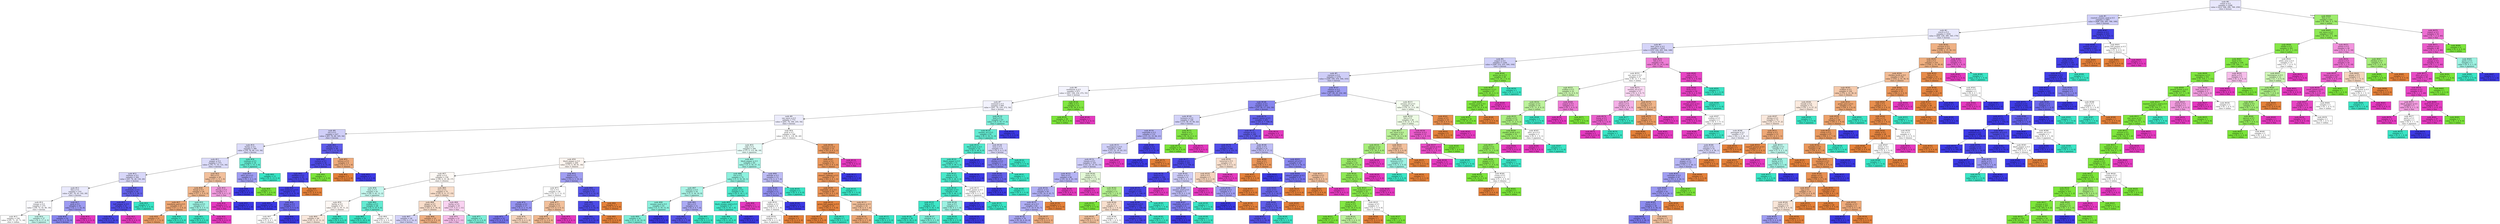 digraph Tree {
node [shape=box, style="filled", color="black"] ;
0 [label=<node &#35;0<br/>cumin &le; 0.5<br/>samples = 2298<br/>value = [412, 568, 290, 769, 259]<br/>class = korean>, fillcolor="#3c39e51e"] ;
1 [label=<node &#35;1<br/>roasted_sesame_seed &le; 0.5<br/>samples = 1867<br/>value = [408, 228, 285, 766, 180]<br/>class = korean>, fillcolor="#3c39e53f"] ;
0 -> 1 [labeldistance=2.5, labelangle=45, headlabel="True"] ;
2 [label=<node &#35;2<br/>starch &le; 0.5<br/>samples = 1634<br/>value = [404, 228, 280, 543, 179]<br/>class = korean>, fillcolor="#3c39e51d"] ;
1 -> 2 ;
3 [label=<node &#35;3<br/>lime_juice &le; 0.5<br/>samples = 1418<br/>value = [255, 226, 265, 504, 168]<br/>class = korean>, fillcolor="#3c39e535"] ;
2 -> 3 ;
4 [label=<node &#35;4<br/>yogurt &le; 0.5<br/>samples = 1326<br/>value = [249, 214, 255, 504, 104]<br/>class = korean>, fillcolor="#3c39e53b"] ;
3 -> 4 ;
5 [label=<node &#35;5<br/>cayenne &le; 0.5<br/>samples = 1278<br/>value = [248, 169, 254, 504, 103]<br/>class = korean>, fillcolor="#3c39e53e"] ;
4 -> 5 ;
6 [label=<node &#35;6<br/>cardamom &le; 0.5<br/>samples = 871<br/>value = [201, 109, 234, 272, 55]<br/>class = korean>, fillcolor="#3c39e50f"] ;
5 -> 6 ;
7 [label=<node &#35;7<br/>seaweed &le; 0.5<br/>samples = 840<br/>value = [201, 79, 234, 272, 54]<br/>class = korean>, fillcolor="#3c39e510"] ;
6 -> 7 ;
8 [label=<node &#35;8<br/>soy_sauce &le; 0.5<br/>samples = 773<br/>value = [201, 79, 184, 255, 54]<br/>class = korean>, fillcolor="#3c39e518"] ;
7 -> 8 ;
9 [label=<node &#35;9<br/>nut &le; 0.5<br/>samples = 427<br/>value = [83, 79, 66, 165, 34]<br/>class = korean>, fillcolor="#3c39e53d"] ;
8 -> 9 ;
10 [label=<node &#35;10<br/>barley &le; 0.5<br/>samples = 389<br/>value = [78, 78, 66, 133, 34]<br/>class = korean>, fillcolor="#3c39e52d"] ;
9 -> 10 ;
11 [label=<node &#35;11<br/>pepper &le; 0.5<br/>samples = 373<br/>value = [78, 77, 53, 131, 34]<br/>class = korean>, fillcolor="#3c39e52e"] ;
10 -> 11 ;
12 [label=<node &#35;12<br/>soybean &le; 0.5<br/>samples = 344<br/>value = [61, 76, 48, 130, 29]<br/>class = korean>, fillcolor="#3c39e533"] ;
11 -> 12 ;
13 [label=<node &#35;13<br/>fish &le; 0.5<br/>samples = 310<br/>value = [61, 76, 43, 102, 28]<br/>class = korean>, fillcolor="#3c39e51c"] ;
12 -> 13 ;
14 [label=<node &#35;14<br/>vinegar &le; 0.5<br/>samples = 275<br/>value = [59, 75, 42, 80, 19]<br/>class = korean>, fillcolor="#3c39e506"] ;
13 -> 14 ;
15 [label=<node &#35;15<br/>samples = 238<br/>value = [55, 71, 25, 71, 16]<br/>class = indian>, fillcolor="#7be53900"] ;
14 -> 15 ;
16 [label=<node &#35;16<br/>samples = 37<br/>value = [4, 4, 17, 9, 3]<br/>class = japanese>, fillcolor="#39e5c549"] ;
14 -> 16 ;
17 [label=<node &#35;17<br/>pork &le; 0.5<br/>samples = 35<br/>value = [2, 1, 1, 22, 9]<br/>class = korean>, fillcolor="#3c39e580"] ;
13 -> 17 ;
18 [label=<node &#35;18<br/>samples = 32<br/>value = [2, 1, 1, 22, 6]<br/>class = korean>, fillcolor="#3c39e59d"] ;
17 -> 18 ;
19 [label=<node &#35;19<br/>samples = 3<br/>value = [0, 0, 0, 0, 3]<br/>class = thai>, fillcolor="#e539c0ff"] ;
17 -> 19 ;
20 [label=<node &#35;20<br/>enokidake &le; 0.5<br/>samples = 34<br/>value = [0, 0, 5, 28, 1]<br/>class = korean>, fillcolor="#3c39e5ca"] ;
12 -> 20 ;
21 [label=<node &#35;21<br/>bell_pepper &le; 0.5<br/>samples = 31<br/>value = [0, 0, 2, 28, 1]<br/>class = korean>, fillcolor="#3c39e5e5"] ;
20 -> 21 ;
22 [label=<node &#35;22<br/>samples = 30<br/>value = [0, 0, 2, 28, 0]<br/>class = korean>, fillcolor="#3c39e5ed"] ;
21 -> 22 ;
23 [label=<node &#35;23<br/>samples = 1<br/>value = [0, 0, 0, 0, 1]<br/>class = thai>, fillcolor="#e539c0ff"] ;
21 -> 23 ;
24 [label=<node &#35;24<br/>samples = 3<br/>value = [0, 0, 3, 0, 0]<br/>class = japanese>, fillcolor="#39e5c5ff"] ;
20 -> 24 ;
25 [label=<node &#35;25<br/>fish &le; 0.5<br/>samples = 29<br/>value = [17, 1, 5, 1, 5]<br/>class = chinese>, fillcolor="#e581397f"] ;
11 -> 25 ;
26 [label=<node &#35;26<br/>bread &le; 0.5<br/>samples = 26<br/>value = [17, 1, 5, 0, 3]<br/>class = chinese>, fillcolor="#e5813992"] ;
25 -> 26 ;
27 [label=<node &#35;27<br/>mandarin_peel &le; 0.5<br/>samples = 23<br/>value = [17, 1, 3, 0, 2]<br/>class = chinese>, fillcolor="#e58139b2"] ;
26 -> 27 ;
28 [label=<node &#35;28<br/>samples = 21<br/>value = [17, 1, 1, 0, 2]<br/>class = chinese>, fillcolor="#e58139c9"] ;
27 -> 28 ;
29 [label=<node &#35;29<br/>samples = 2<br/>value = [0, 0, 2, 0, 0]<br/>class = japanese>, fillcolor="#39e5c5ff"] ;
27 -> 29 ;
30 [label=<node &#35;30<br/>soybean &le; 0.5<br/>samples = 3<br/>value = [0, 0, 2, 0, 1]<br/>class = japanese>, fillcolor="#39e5c57f"] ;
26 -> 30 ;
31 [label=<node &#35;31<br/>samples = 2<br/>value = [0, 0, 2, 0, 0]<br/>class = japanese>, fillcolor="#39e5c5ff"] ;
30 -> 31 ;
32 [label=<node &#35;32<br/>samples = 1<br/>value = [0, 0, 0, 0, 1]<br/>class = thai>, fillcolor="#e539c0ff"] ;
30 -> 32 ;
33 [label=<node &#35;33<br/>shrimp &le; 0.5<br/>samples = 3<br/>value = [0, 0, 0, 1, 2]<br/>class = thai>, fillcolor="#e539c07f"] ;
25 -> 33 ;
34 [label=<node &#35;34<br/>samples = 2<br/>value = [0, 0, 0, 0, 2]<br/>class = thai>, fillcolor="#e539c0ff"] ;
33 -> 34 ;
35 [label=<node &#35;35<br/>samples = 1<br/>value = [0, 0, 0, 1, 0]<br/>class = korean>, fillcolor="#3c39e5ff"] ;
33 -> 35 ;
36 [label=<node &#35;36<br/>soybean &le; 0.5<br/>samples = 16<br/>value = [0, 1, 13, 2, 0]<br/>class = japanese>, fillcolor="#39e5c5c8"] ;
10 -> 36 ;
37 [label=<node &#35;37<br/>olive_oil &le; 0.5<br/>samples = 3<br/>value = [0, 1, 0, 2, 0]<br/>class = korean>, fillcolor="#3c39e57f"] ;
36 -> 37 ;
38 [label=<node &#35;38<br/>samples = 2<br/>value = [0, 0, 0, 2, 0]<br/>class = korean>, fillcolor="#3c39e5ff"] ;
37 -> 38 ;
39 [label=<node &#35;39<br/>samples = 1<br/>value = [0, 1, 0, 0, 0]<br/>class = indian>, fillcolor="#7be539ff"] ;
37 -> 39 ;
40 [label=<node &#35;40<br/>samples = 13<br/>value = [0, 0, 13, 0, 0]<br/>class = japanese>, fillcolor="#39e5c5ff"] ;
36 -> 40 ;
41 [label=<node &#35;41<br/>chicken &le; 0.5<br/>samples = 38<br/>value = [5, 1, 0, 32, 0]<br/>class = korean>, fillcolor="#3c39e5d1"] ;
9 -> 41 ;
42 [label=<node &#35;42<br/>cashew &le; 0.5<br/>samples = 34<br/>value = [2, 1, 0, 31, 0]<br/>class = korean>, fillcolor="#3c39e5e7"] ;
41 -> 42 ;
43 [label=<node &#35;43<br/>shellfish &le; 0.5<br/>samples = 33<br/>value = [2, 0, 0, 31, 0]<br/>class = korean>, fillcolor="#3c39e5ef"] ;
42 -> 43 ;
44 [label=<node &#35;44<br/>cane_molasses &le; 0.5<br/>samples = 32<br/>value = [1, 0, 0, 31, 0]<br/>class = korean>, fillcolor="#3c39e5f7"] ;
43 -> 44 ;
45 [label=<node &#35;45<br/>samples = 27<br/>value = [0, 0, 0, 27, 0]<br/>class = korean>, fillcolor="#3c39e5ff"] ;
44 -> 45 ;
46 [label=<node &#35;46<br/>ginger &le; 0.5<br/>samples = 5<br/>value = [1, 0, 0, 4, 0]<br/>class = korean>, fillcolor="#3c39e5bf"] ;
44 -> 46 ;
47 [label=<node &#35;47<br/>samples = 2<br/>value = [1, 0, 0, 1, 0]<br/>class = chinese>, fillcolor="#e5813900"] ;
46 -> 47 ;
48 [label=<node &#35;48<br/>samples = 3<br/>value = [0, 0, 0, 3, 0]<br/>class = korean>, fillcolor="#3c39e5ff"] ;
46 -> 48 ;
49 [label=<node &#35;49<br/>samples = 1<br/>value = [1, 0, 0, 0, 0]<br/>class = chinese>, fillcolor="#e58139ff"] ;
43 -> 49 ;
50 [label=<node &#35;50<br/>samples = 1<br/>value = [0, 1, 0, 0, 0]<br/>class = indian>, fillcolor="#7be539ff"] ;
42 -> 50 ;
51 [label=<node &#35;51<br/>lettuce &le; 0.5<br/>samples = 4<br/>value = [3, 0, 0, 1, 0]<br/>class = chinese>, fillcolor="#e58139aa"] ;
41 -> 51 ;
52 [label=<node &#35;52<br/>samples = 3<br/>value = [3, 0, 0, 0, 0]<br/>class = chinese>, fillcolor="#e58139ff"] ;
51 -> 52 ;
53 [label=<node &#35;53<br/>samples = 1<br/>value = [0, 0, 0, 1, 0]<br/>class = korean>, fillcolor="#3c39e5ff"] ;
51 -> 53 ;
54 [label=<node &#35;54<br/>pork &le; 0.5<br/>samples = 346<br/>value = [118, 0, 118, 90, 20]<br/>class = chinese>, fillcolor="#e5813900"] ;
8 -> 54 ;
55 [label=<node &#35;55<br/>sake &le; 0.5<br/>samples = 294<br/>value = [75, 0, 112, 88, 19]<br/>class = japanese>, fillcolor="#39e5c51e"] ;
54 -> 55 ;
56 [label=<node &#35;56<br/>black_pepper &le; 0.5<br/>samples = 209<br/>value = [72, 0, 58, 61, 18]<br/>class = chinese>, fillcolor="#e5813913"] ;
55 -> 56 ;
57 [label=<node &#35;57<br/>garlic &le; 0.5<br/>samples = 156<br/>value = [58, 0, 53, 28, 17]<br/>class = chinese>, fillcolor="#e581390c"] ;
56 -> 57 ;
58 [label=<node &#35;58<br/>wine &le; 0.5<br/>samples = 81<br/>value = [26, 0, 42, 11, 2]<br/>class = japanese>, fillcolor="#39e5c54a"] ;
57 -> 58 ;
59 [label=<node &#35;59<br/>barley &le; 0.5<br/>samples = 53<br/>value = [21, 0, 19, 11, 2]<br/>class = chinese>, fillcolor="#e581390f"] ;
58 -> 59 ;
60 [label=<node &#35;60<br/>samples = 49<br/>value = [21, 0, 15, 11, 2]<br/>class = chinese>, fillcolor="#e581392d"] ;
59 -> 60 ;
61 [label=<node &#35;61<br/>samples = 4<br/>value = [0, 0, 4, 0, 0]<br/>class = japanese>, fillcolor="#39e5c5ff"] ;
59 -> 61 ;
62 [label=<node &#35;62<br/>scallion &le; 0.5<br/>samples = 28<br/>value = [5, 0, 23, 0, 0]<br/>class = japanese>, fillcolor="#39e5c5c8"] ;
58 -> 62 ;
63 [label=<node &#35;63<br/>samples = 18<br/>value = [0, 0, 18, 0, 0]<br/>class = japanese>, fillcolor="#39e5c5ff"] ;
62 -> 63 ;
64 [label=<node &#35;64<br/>samples = 10<br/>value = [5, 0, 5, 0, 0]<br/>class = chinese>, fillcolor="#e5813900"] ;
62 -> 64 ;
65 [label=<node &#35;65<br/>rice &le; 0.5<br/>samples = 75<br/>value = [32, 0, 11, 17, 15]<br/>class = chinese>, fillcolor="#e5813942"] ;
57 -> 65 ;
66 [label=<node &#35;66<br/>ginger &le; 0.5<br/>samples = 50<br/>value = [25, 0, 5, 16, 4]<br/>class = chinese>, fillcolor="#e5813944"] ;
65 -> 66 ;
67 [label=<node &#35;67<br/>samples = 28<br/>value = [10, 0, 2, 14, 2]<br/>class = korean>, fillcolor="#3c39e539"] ;
66 -> 67 ;
68 [label=<node &#35;68<br/>samples = 22<br/>value = [15, 0, 3, 2, 2]<br/>class = chinese>, fillcolor="#e58139a1"] ;
66 -> 68 ;
69 [label=<node &#35;69<br/>barley &le; 0.5<br/>samples = 25<br/>value = [7, 0, 6, 1, 11]<br/>class = thai>, fillcolor="#e539c039"] ;
65 -> 69 ;
70 [label=<node &#35;70<br/>samples = 21<br/>value = [6, 0, 3, 1, 11]<br/>class = thai>, fillcolor="#e539c055"] ;
69 -> 70 ;
71 [label=<node &#35;71<br/>samples = 4<br/>value = [1, 0, 3, 0, 0]<br/>class = japanese>, fillcolor="#39e5c5aa"] ;
69 -> 71 ;
72 [label=<node &#35;72<br/>beef &le; 0.5<br/>samples = 53<br/>value = [14, 0, 5, 33, 1]<br/>class = korean>, fillcolor="#3c39e57c"] ;
56 -> 72 ;
73 [label=<node &#35;73<br/>rice &le; 0.5<br/>samples = 28<br/>value = [11, 0, 5, 11, 1]<br/>class = chinese>, fillcolor="#e5813900"] ;
72 -> 73 ;
74 [label=<node &#35;74<br/>shiitake &le; 0.5<br/>samples = 17<br/>value = [4, 0, 2, 11, 0]<br/>class = korean>, fillcolor="#3c39e589"] ;
73 -> 74 ;
75 [label=<node &#35;75<br/>samples = 12<br/>value = [1, 0, 2, 9, 0]<br/>class = korean>, fillcolor="#3c39e5b2"] ;
74 -> 75 ;
76 [label=<node &#35;76<br/>samples = 5<br/>value = [3, 0, 0, 2, 0]<br/>class = chinese>, fillcolor="#e5813955"] ;
74 -> 76 ;
77 [label=<node &#35;77<br/>wheat &le; 0.5<br/>samples = 11<br/>value = [7, 0, 3, 0, 1]<br/>class = chinese>, fillcolor="#e5813980"] ;
73 -> 77 ;
78 [label=<node &#35;78<br/>samples = 10<br/>value = [7, 0, 3, 0, 0]<br/>class = chinese>, fillcolor="#e5813992"] ;
77 -> 78 ;
79 [label=<node &#35;79<br/>samples = 1<br/>value = [0, 0, 0, 0, 1]<br/>class = thai>, fillcolor="#e539c0ff"] ;
77 -> 79 ;
80 [label=<node &#35;80<br/>cilantro &le; 0.5<br/>samples = 25<br/>value = [3, 0, 0, 22, 0]<br/>class = korean>, fillcolor="#3c39e5dc"] ;
72 -> 80 ;
81 [label=<node &#35;81<br/>leek &le; 0.5<br/>samples = 24<br/>value = [2, 0, 0, 22, 0]<br/>class = korean>, fillcolor="#3c39e5e8"] ;
80 -> 81 ;
82 [label=<node &#35;82<br/>samples = 23<br/>value = [1, 0, 0, 22, 0]<br/>class = korean>, fillcolor="#3c39e5f3"] ;
81 -> 82 ;
83 [label=<node &#35;83<br/>samples = 1<br/>value = [1, 0, 0, 0, 0]<br/>class = chinese>, fillcolor="#e58139ff"] ;
81 -> 83 ;
84 [label=<node &#35;84<br/>samples = 1<br/>value = [1, 0, 0, 0, 0]<br/>class = chinese>, fillcolor="#e58139ff"] ;
80 -> 84 ;
85 [label=<node &#35;85<br/>black_pepper &le; 0.5<br/>samples = 85<br/>value = [3, 0, 54, 27, 1]<br/>class = japanese>, fillcolor="#39e5c577"] ;
55 -> 85 ;
86 [label=<node &#35;86<br/>rice &le; 0.5<br/>samples = 72<br/>value = [1, 0, 50, 20, 1]<br/>class = japanese>, fillcolor="#39e5c593"] ;
85 -> 86 ;
87 [label=<node &#35;87<br/>soybean &le; 0.5<br/>samples = 54<br/>value = [1, 0, 34, 19, 0]<br/>class = japanese>, fillcolor="#39e5c56d"] ;
86 -> 87 ;
88 [label=<node &#35;88<br/>sesame_seed &le; 0.5<br/>samples = 43<br/>value = [1, 0, 30, 12, 0]<br/>class = japanese>, fillcolor="#39e5c594"] ;
87 -> 88 ;
89 [label=<node &#35;89<br/>samples = 41<br/>value = [1, 0, 30, 10, 0]<br/>class = japanese>, fillcolor="#39e5c5a5"] ;
88 -> 89 ;
90 [label=<node &#35;90<br/>samples = 2<br/>value = [0, 0, 0, 2, 0]<br/>class = korean>, fillcolor="#3c39e5ff"] ;
88 -> 90 ;
91 [label=<node &#35;91<br/>fish &le; 0.5<br/>samples = 11<br/>value = [0, 0, 4, 7, 0]<br/>class = korean>, fillcolor="#3c39e56d"] ;
87 -> 91 ;
92 [label=<node &#35;92<br/>samples = 8<br/>value = [0, 0, 1, 7, 0]<br/>class = korean>, fillcolor="#3c39e5db"] ;
91 -> 92 ;
93 [label=<node &#35;93<br/>samples = 3<br/>value = [0, 0, 3, 0, 0]<br/>class = japanese>, fillcolor="#39e5c5ff"] ;
91 -> 93 ;
94 [label=<node &#35;94<br/>peanut &le; 0.5<br/>samples = 18<br/>value = [0, 0, 16, 1, 1]<br/>class = japanese>, fillcolor="#39e5c5e1"] ;
86 -> 94 ;
95 [label=<node &#35;95<br/>black_sesame_seed &le; 0.5<br/>samples = 17<br/>value = [0, 0, 16, 1, 0]<br/>class = japanese>, fillcolor="#39e5c5ef"] ;
94 -> 95 ;
96 [label=<node &#35;96<br/>samples = 16<br/>value = [0, 0, 16, 0, 0]<br/>class = japanese>, fillcolor="#39e5c5ff"] ;
95 -> 96 ;
97 [label=<node &#35;97<br/>samples = 1<br/>value = [0, 0, 0, 1, 0]<br/>class = korean>, fillcolor="#3c39e5ff"] ;
95 -> 97 ;
98 [label=<node &#35;98<br/>samples = 1<br/>value = [0, 0, 0, 0, 1]<br/>class = thai>, fillcolor="#e539c0ff"] ;
94 -> 98 ;
99 [label=<node &#35;99<br/>shiitake &le; 0.5<br/>samples = 13<br/>value = [2, 0, 4, 7, 0]<br/>class = korean>, fillcolor="#3c39e555"] ;
85 -> 99 ;
100 [label=<node &#35;100<br/>onion &le; 0.5<br/>samples = 11<br/>value = [2, 0, 2, 7, 0]<br/>class = korean>, fillcolor="#3c39e58e"] ;
99 -> 100 ;
101 [label=<node &#35;101<br/>scallion &le; 0.5<br/>samples = 6<br/>value = [2, 0, 2, 2, 0]<br/>class = chinese>, fillcolor="#e5813900"] ;
100 -> 101 ;
102 [label=<node &#35;102<br/>samples = 4<br/>value = [0, 0, 2, 2, 0]<br/>class = japanese>, fillcolor="#39e5c500"] ;
101 -> 102 ;
103 [label=<node &#35;103<br/>samples = 2<br/>value = [2, 0, 0, 0, 0]<br/>class = chinese>, fillcolor="#e58139ff"] ;
101 -> 103 ;
104 [label=<node &#35;104<br/>samples = 5<br/>value = [0, 0, 0, 5, 0]<br/>class = korean>, fillcolor="#3c39e5ff"] ;
100 -> 104 ;
105 [label=<node &#35;105<br/>samples = 2<br/>value = [0, 0, 2, 0, 0]<br/>class = japanese>, fillcolor="#39e5c5ff"] ;
99 -> 105 ;
106 [label=<node &#35;106<br/>macaroni &le; 0.5<br/>samples = 52<br/>value = [43, 0, 6, 2, 1]<br/>class = chinese>, fillcolor="#e58139cd"] ;
54 -> 106 ;
107 [label=<node &#35;107<br/>raisin &le; 0.5<br/>samples = 51<br/>value = [43, 0, 6, 2, 0]<br/>class = chinese>, fillcolor="#e58139d2"] ;
106 -> 107 ;
108 [label=<node &#35;108<br/>chinese_cabbage &le; 0.5<br/>samples = 50<br/>value = [43, 0, 6, 1, 0]<br/>class = chinese>, fillcolor="#e58139d6"] ;
107 -> 108 ;
109 [label=<node &#35;109<br/>vegetable_oil &le; 0.5<br/>samples = 49<br/>value = [43, 0, 5, 1, 0]<br/>class = chinese>, fillcolor="#e58139dc"] ;
108 -> 109 ;
110 [label=<node &#35;110<br/>green_bell_pepper &le; 0.5<br/>samples = 35<br/>value = [34, 0, 1, 0, 0]<br/>class = chinese>, fillcolor="#e58139f8"] ;
109 -> 110 ;
111 [label=<node &#35;111<br/>samples = 34<br/>value = [34, 0, 0, 0, 0]<br/>class = chinese>, fillcolor="#e58139ff"] ;
110 -> 111 ;
112 [label=<node &#35;112<br/>samples = 1<br/>value = [0, 0, 1, 0, 0]<br/>class = japanese>, fillcolor="#39e5c5ff"] ;
110 -> 112 ;
113 [label=<node &#35;113<br/>cane_molasses &le; 0.5<br/>samples = 14<br/>value = [9, 0, 4, 1, 0]<br/>class = chinese>, fillcolor="#e5813980"] ;
109 -> 113 ;
114 [label=<node &#35;114<br/>samples = 12<br/>value = [9, 0, 2, 1, 0]<br/>class = chinese>, fillcolor="#e58139b2"] ;
113 -> 114 ;
115 [label=<node &#35;115<br/>samples = 2<br/>value = [0, 0, 2, 0, 0]<br/>class = japanese>, fillcolor="#39e5c5ff"] ;
113 -> 115 ;
116 [label=<node &#35;116<br/>samples = 1<br/>value = [0, 0, 1, 0, 0]<br/>class = japanese>, fillcolor="#39e5c5ff"] ;
108 -> 116 ;
117 [label=<node &#35;117<br/>samples = 1<br/>value = [0, 0, 0, 1, 0]<br/>class = korean>, fillcolor="#3c39e5ff"] ;
107 -> 117 ;
118 [label=<node &#35;118<br/>samples = 1<br/>value = [0, 0, 0, 0, 1]<br/>class = thai>, fillcolor="#e539c0ff"] ;
106 -> 118 ;
119 [label=<node &#35;119<br/>beef &le; 0.5<br/>samples = 67<br/>value = [0, 0, 50, 17, 0]<br/>class = japanese>, fillcolor="#39e5c5a8"] ;
7 -> 119 ;
120 [label=<node &#35;120<br/>sesame_oil &le; 0.5<br/>samples = 61<br/>value = [0, 0, 50, 11, 0]<br/>class = japanese>, fillcolor="#39e5c5c7"] ;
119 -> 120 ;
121 [label=<node &#35;121<br/>black_bean &le; 0.5<br/>samples = 52<br/>value = [0, 0, 46, 6, 0]<br/>class = japanese>, fillcolor="#39e5c5de"] ;
120 -> 121 ;
122 [label=<node &#35;122<br/>black_pepper &le; 0.5<br/>samples = 51<br/>value = [0, 0, 46, 5, 0]<br/>class = japanese>, fillcolor="#39e5c5e3"] ;
121 -> 122 ;
123 [label=<node &#35;123<br/>wheat &le; 0.5<br/>samples = 50<br/>value = [0, 0, 46, 4, 0]<br/>class = japanese>, fillcolor="#39e5c5e9"] ;
122 -> 123 ;
124 [label=<node &#35;124<br/>vegetable &le; 0.5<br/>samples = 46<br/>value = [0, 0, 44, 2, 0]<br/>class = japanese>, fillcolor="#39e5c5f3"] ;
123 -> 124 ;
125 [label=<node &#35;125<br/>kelp &le; 0.5<br/>samples = 43<br/>value = [0, 0, 42, 1, 0]<br/>class = japanese>, fillcolor="#39e5c5f9"] ;
124 -> 125 ;
126 [label=<node &#35;126<br/>samples = 39<br/>value = [0, 0, 39, 0, 0]<br/>class = japanese>, fillcolor="#39e5c5ff"] ;
125 -> 126 ;
127 [label=<node &#35;127<br/>samples = 4<br/>value = [0, 0, 3, 1, 0]<br/>class = japanese>, fillcolor="#39e5c5aa"] ;
125 -> 127 ;
128 [label=<node &#35;128<br/>tuna &le; 0.5<br/>samples = 3<br/>value = [0, 0, 2, 1, 0]<br/>class = japanese>, fillcolor="#39e5c57f"] ;
124 -> 128 ;
129 [label=<node &#35;129<br/>samples = 2<br/>value = [0, 0, 2, 0, 0]<br/>class = japanese>, fillcolor="#39e5c5ff"] ;
128 -> 129 ;
130 [label=<node &#35;130<br/>samples = 1<br/>value = [0, 0, 0, 1, 0]<br/>class = korean>, fillcolor="#3c39e5ff"] ;
128 -> 130 ;
131 [label=<node &#35;131<br/>sweet_potato &le; 0.5<br/>samples = 4<br/>value = [0, 0, 2, 2, 0]<br/>class = japanese>, fillcolor="#39e5c500"] ;
123 -> 131 ;
132 [label=<node &#35;132<br/>samples = 2<br/>value = [0, 0, 0, 2, 0]<br/>class = korean>, fillcolor="#3c39e5ff"] ;
131 -> 132 ;
133 [label=<node &#35;133<br/>samples = 2<br/>value = [0, 0, 2, 0, 0]<br/>class = japanese>, fillcolor="#39e5c5ff"] ;
131 -> 133 ;
134 [label=<node &#35;134<br/>samples = 1<br/>value = [0, 0, 0, 1, 0]<br/>class = korean>, fillcolor="#3c39e5ff"] ;
122 -> 134 ;
135 [label=<node &#35;135<br/>samples = 1<br/>value = [0, 0, 0, 1, 0]<br/>class = korean>, fillcolor="#3c39e5ff"] ;
121 -> 135 ;
136 [label=<node &#35;136<br/>wine &le; 0.5<br/>samples = 9<br/>value = [0, 0, 4, 5, 0]<br/>class = korean>, fillcolor="#3c39e533"] ;
120 -> 136 ;
137 [label=<node &#35;137<br/>chicken &le; 0.5<br/>samples = 7<br/>value = [0, 0, 2, 5, 0]<br/>class = korean>, fillcolor="#3c39e599"] ;
136 -> 137 ;
138 [label=<node &#35;138<br/>carrot &le; 0.5<br/>samples = 6<br/>value = [0, 0, 1, 5, 0]<br/>class = korean>, fillcolor="#3c39e5cc"] ;
137 -> 138 ;
139 [label=<node &#35;139<br/>samples = 5<br/>value = [0, 0, 0, 5, 0]<br/>class = korean>, fillcolor="#3c39e5ff"] ;
138 -> 139 ;
140 [label=<node &#35;140<br/>samples = 1<br/>value = [0, 0, 1, 0, 0]<br/>class = japanese>, fillcolor="#39e5c5ff"] ;
138 -> 140 ;
141 [label=<node &#35;141<br/>samples = 1<br/>value = [0, 0, 1, 0, 0]<br/>class = japanese>, fillcolor="#39e5c5ff"] ;
137 -> 141 ;
142 [label=<node &#35;142<br/>samples = 2<br/>value = [0, 0, 2, 0, 0]<br/>class = japanese>, fillcolor="#39e5c5ff"] ;
136 -> 142 ;
143 [label=<node &#35;143<br/>samples = 6<br/>value = [0, 0, 0, 6, 0]<br/>class = korean>, fillcolor="#3c39e5ff"] ;
119 -> 143 ;
144 [label=<node &#35;144<br/>coffee &le; 0.5<br/>samples = 31<br/>value = [0, 30, 0, 0, 1]<br/>class = indian>, fillcolor="#7be539f6"] ;
6 -> 144 ;
145 [label=<node &#35;145<br/>samples = 30<br/>value = [0, 30, 0, 0, 0]<br/>class = indian>, fillcolor="#7be539ff"] ;
144 -> 145 ;
146 [label=<node &#35;146<br/>samples = 1<br/>value = [0, 0, 0, 0, 1]<br/>class = thai>, fillcolor="#e539c0ff"] ;
144 -> 146 ;
147 [label=<node &#35;147<br/>cilantro &le; 0.5<br/>samples = 407<br/>value = [47, 60, 20, 232, 48]<br/>class = korean>, fillcolor="#3c39e57e"] ;
5 -> 147 ;
148 [label=<node &#35;148<br/>scallion &le; 0.5<br/>samples = 351<br/>value = [33, 39, 17, 232, 30]<br/>class = korean>, fillcolor="#3c39e59e"] ;
147 -> 148 ;
149 [label=<node &#35;149<br/>turmeric &le; 0.5<br/>samples = 148<br/>value = [13, 39, 10, 64, 22]<br/>class = korean>, fillcolor="#3c39e53a"] ;
148 -> 149 ;
150 [label=<node &#35;150<br/>vegetable &le; 0.5<br/>samples = 131<br/>value = [13, 23, 10, 64, 21]<br/>class = korean>, fillcolor="#3c39e561"] ;
149 -> 150 ;
151 [label=<node &#35;151<br/>lemongrass &le; 0.5<br/>samples = 109<br/>value = [12, 23, 10, 43, 21]<br/>class = korean>, fillcolor="#3c39e53b"] ;
150 -> 151 ;
152 [label=<node &#35;152<br/>tomato &le; 0.5<br/>samples = 103<br/>value = [12, 23, 10, 43, 15]<br/>class = korean>, fillcolor="#3c39e540"] ;
151 -> 152 ;
153 [label=<node &#35;153<br/>lime &le; 0.5<br/>samples = 88<br/>value = [10, 16, 9, 43, 10]<br/>class = korean>, fillcolor="#3c39e560"] ;
152 -> 153 ;
154 [label=<node &#35;154<br/>sherry &le; 0.5<br/>samples = 85<br/>value = [10, 16, 9, 43, 7]<br/>class = korean>, fillcolor="#3c39e564"] ;
153 -> 154 ;
155 [label=<node &#35;155<br/>peanut_oil &le; 0.5<br/>samples = 82<br/>value = [7, 16, 9, 43, 7]<br/>class = korean>, fillcolor="#3c39e568"] ;
154 -> 155 ;
156 [label=<node &#35;156<br/>samples = 78<br/>value = [4, 16, 9, 43, 6]<br/>class = korean>, fillcolor="#3c39e56f"] ;
155 -> 156 ;
157 [label=<node &#35;157<br/>samples = 4<br/>value = [3, 0, 0, 0, 1]<br/>class = chinese>, fillcolor="#e58139aa"] ;
155 -> 157 ;
158 [label=<node &#35;158<br/>samples = 3<br/>value = [3, 0, 0, 0, 0]<br/>class = chinese>, fillcolor="#e58139ff"] ;
154 -> 158 ;
159 [label=<node &#35;159<br/>samples = 3<br/>value = [0, 0, 0, 0, 3]<br/>class = thai>, fillcolor="#e539c0ff"] ;
153 -> 159 ;
160 [label=<node &#35;160<br/>onion &le; 0.5<br/>samples = 15<br/>value = [2, 7, 1, 0, 5]<br/>class = indian>, fillcolor="#7be53933"] ;
152 -> 160 ;
161 [label=<node &#35;161<br/>samples = 4<br/>value = [0, 0, 0, 0, 4]<br/>class = thai>, fillcolor="#e539c0ff"] ;
160 -> 161 ;
162 [label=<node &#35;162<br/>corn &le; 0.5<br/>samples = 11<br/>value = [2, 7, 1, 0, 1]<br/>class = indian>, fillcolor="#7be5398e"] ;
160 -> 162 ;
163 [label=<node &#35;163<br/>samples = 6<br/>value = [0, 6, 0, 0, 0]<br/>class = indian>, fillcolor="#7be539ff"] ;
162 -> 163 ;
164 [label=<node &#35;164<br/>nut &le; 0.5<br/>samples = 5<br/>value = [2, 1, 1, 0, 1]<br/>class = chinese>, fillcolor="#e5813940"] ;
162 -> 164 ;
165 [label=<node &#35;165<br/>samples = 3<br/>value = [2, 0, 1, 0, 0]<br/>class = chinese>, fillcolor="#e581397f"] ;
164 -> 165 ;
166 [label=<node &#35;166<br/>samples = 2<br/>value = [0, 1, 0, 0, 1]<br/>class = indian>, fillcolor="#7be53900"] ;
164 -> 166 ;
167 [label=<node &#35;167<br/>samples = 6<br/>value = [0, 0, 0, 0, 6]<br/>class = thai>, fillcolor="#e539c0ff"] ;
151 -> 167 ;
168 [label=<node &#35;168<br/>pepper &le; 0.5<br/>samples = 22<br/>value = [1, 0, 0, 21, 0]<br/>class = korean>, fillcolor="#3c39e5f3"] ;
150 -> 168 ;
169 [label=<node &#35;169<br/>samples = 21<br/>value = [0, 0, 0, 21, 0]<br/>class = korean>, fillcolor="#3c39e5ff"] ;
168 -> 169 ;
170 [label=<node &#35;170<br/>samples = 1<br/>value = [1, 0, 0, 0, 0]<br/>class = chinese>, fillcolor="#e58139ff"] ;
168 -> 170 ;
171 [label=<node &#35;171<br/>basil &le; 0.5<br/>samples = 17<br/>value = [0, 16, 0, 0, 1]<br/>class = indian>, fillcolor="#7be539ef"] ;
149 -> 171 ;
172 [label=<node &#35;172<br/>samples = 16<br/>value = [0, 16, 0, 0, 0]<br/>class = indian>, fillcolor="#7be539ff"] ;
171 -> 172 ;
173 [label=<node &#35;173<br/>samples = 1<br/>value = [0, 0, 0, 0, 1]<br/>class = thai>, fillcolor="#e539c0ff"] ;
171 -> 173 ;
174 [label=<node &#35;174<br/>peanut_butter &le; 0.5<br/>samples = 203<br/>value = [20, 0, 7, 168, 8]<br/>class = korean>, fillcolor="#3c39e5ce"] ;
148 -> 174 ;
175 [label=<node &#35;175<br/>vinegar &le; 0.5<br/>samples = 199<br/>value = [20, 0, 7, 168, 4]<br/>class = korean>, fillcolor="#3c39e5d3"] ;
174 -> 175 ;
176 [label=<node &#35;176<br/>bean &le; 0.5<br/>samples = 168<br/>value = [10, 0, 4, 151, 3]<br/>class = korean>, fillcolor="#3c39e5e4"] ;
175 -> 176 ;
177 [label=<node &#35;177<br/>chicken &le; 0.5<br/>samples = 162<br/>value = [7, 0, 4, 149, 2]<br/>class = korean>, fillcolor="#3c39e5ea"] ;
176 -> 177 ;
178 [label=<node &#35;178<br/>basil &le; 0.5<br/>samples = 156<br/>value = [7, 0, 2, 146, 1]<br/>class = korean>, fillcolor="#3c39e5ee"] ;
177 -> 178 ;
179 [label=<node &#35;179<br/>olive_oil &le; 0.5<br/>samples = 155<br/>value = [7, 0, 2, 146, 0]<br/>class = korean>, fillcolor="#3c39e5ef"] ;
178 -> 179 ;
180 [label=<node &#35;180<br/>katsuobushi &le; 0.5<br/>samples = 154<br/>value = [7, 0, 1, 146, 0]<br/>class = korean>, fillcolor="#3c39e5f1"] ;
179 -> 180 ;
181 [label=<node &#35;181<br/>samples = 153<br/>value = [7, 0, 0, 146, 0]<br/>class = korean>, fillcolor="#3c39e5f3"] ;
180 -> 181 ;
182 [label=<node &#35;182<br/>samples = 1<br/>value = [0, 0, 1, 0, 0]<br/>class = japanese>, fillcolor="#39e5c5ff"] ;
180 -> 182 ;
183 [label=<node &#35;183<br/>samples = 1<br/>value = [0, 0, 1, 0, 0]<br/>class = japanese>, fillcolor="#39e5c5ff"] ;
179 -> 183 ;
184 [label=<node &#35;184<br/>samples = 1<br/>value = [0, 0, 0, 0, 1]<br/>class = thai>, fillcolor="#e539c0ff"] ;
178 -> 184 ;
185 [label=<node &#35;185<br/>cashew &le; 0.5<br/>samples = 6<br/>value = [0, 0, 2, 3, 1]<br/>class = korean>, fillcolor="#3c39e540"] ;
177 -> 185 ;
186 [label=<node &#35;186<br/>sesame_seed &le; 0.5<br/>samples = 5<br/>value = [0, 0, 2, 3, 0]<br/>class = korean>, fillcolor="#3c39e555"] ;
185 -> 186 ;
187 [label=<node &#35;187<br/>vegetable_oil &le; 0.5<br/>samples = 4<br/>value = [0, 0, 1, 3, 0]<br/>class = korean>, fillcolor="#3c39e5aa"] ;
186 -> 187 ;
188 [label=<node &#35;188<br/>samples = 3<br/>value = [0, 0, 0, 3, 0]<br/>class = korean>, fillcolor="#3c39e5ff"] ;
187 -> 188 ;
189 [label=<node &#35;189<br/>samples = 1<br/>value = [0, 0, 1, 0, 0]<br/>class = japanese>, fillcolor="#39e5c5ff"] ;
187 -> 189 ;
190 [label=<node &#35;190<br/>samples = 1<br/>value = [0, 0, 1, 0, 0]<br/>class = japanese>, fillcolor="#39e5c5ff"] ;
186 -> 190 ;
191 [label=<node &#35;191<br/>samples = 1<br/>value = [0, 0, 0, 0, 1]<br/>class = thai>, fillcolor="#e539c0ff"] ;
185 -> 191 ;
192 [label=<node &#35;192<br/>tamarind &le; 0.5<br/>samples = 6<br/>value = [3, 0, 0, 2, 1]<br/>class = chinese>, fillcolor="#e5813940"] ;
176 -> 192 ;
193 [label=<node &#35;193<br/>pork &le; 0.5<br/>samples = 5<br/>value = [3, 0, 0, 2, 0]<br/>class = chinese>, fillcolor="#e5813955"] ;
192 -> 193 ;
194 [label=<node &#35;194<br/>broccoli &le; 0.5<br/>samples = 3<br/>value = [1, 0, 0, 2, 0]<br/>class = korean>, fillcolor="#3c39e57f"] ;
193 -> 194 ;
195 [label=<node &#35;195<br/>samples = 2<br/>value = [0, 0, 0, 2, 0]<br/>class = korean>, fillcolor="#3c39e5ff"] ;
194 -> 195 ;
196 [label=<node &#35;196<br/>samples = 1<br/>value = [1, 0, 0, 0, 0]<br/>class = chinese>, fillcolor="#e58139ff"] ;
194 -> 196 ;
197 [label=<node &#35;197<br/>samples = 2<br/>value = [2, 0, 0, 0, 0]<br/>class = chinese>, fillcolor="#e58139ff"] ;
193 -> 197 ;
198 [label=<node &#35;198<br/>samples = 1<br/>value = [0, 0, 0, 0, 1]<br/>class = thai>, fillcolor="#e539c0ff"] ;
192 -> 198 ;
199 [label=<node &#35;199<br/>garlic &le; 0.5<br/>samples = 31<br/>value = [10, 0, 3, 17, 1]<br/>class = korean>, fillcolor="#3c39e555"] ;
175 -> 199 ;
200 [label=<node &#35;200<br/>bean &le; 0.5<br/>samples = 7<br/>value = [6, 0, 0, 1, 0]<br/>class = chinese>, fillcolor="#e58139d4"] ;
199 -> 200 ;
201 [label=<node &#35;201<br/>samples = 6<br/>value = [6, 0, 0, 0, 0]<br/>class = chinese>, fillcolor="#e58139ff"] ;
200 -> 201 ;
202 [label=<node &#35;202<br/>samples = 1<br/>value = [0, 0, 0, 1, 0]<br/>class = korean>, fillcolor="#3c39e5ff"] ;
200 -> 202 ;
203 [label=<node &#35;203<br/>peanut_oil &le; 0.5<br/>samples = 24<br/>value = [4, 0, 3, 16, 1]<br/>class = korean>, fillcolor="#3c39e599"] ;
199 -> 203 ;
204 [label=<node &#35;204<br/>tabasco_pepper &le; 0.5<br/>samples = 21<br/>value = [2, 0, 3, 16, 0]<br/>class = korean>, fillcolor="#3c39e5b8"] ;
203 -> 204 ;
205 [label=<node &#35;205<br/>lamb &le; 0.5<br/>samples = 20<br/>value = [1, 0, 3, 16, 0]<br/>class = korean>, fillcolor="#3c39e5c3"] ;
204 -> 205 ;
206 [label=<node &#35;206<br/>shallot &le; 0.5<br/>samples = 19<br/>value = [0, 0, 3, 16, 0]<br/>class = korean>, fillcolor="#3c39e5cf"] ;
205 -> 206 ;
207 [label=<node &#35;207<br/>samples = 18<br/>value = [0, 0, 2, 16, 0]<br/>class = korean>, fillcolor="#3c39e5df"] ;
206 -> 207 ;
208 [label=<node &#35;208<br/>samples = 1<br/>value = [0, 0, 1, 0, 0]<br/>class = japanese>, fillcolor="#39e5c5ff"] ;
206 -> 208 ;
209 [label=<node &#35;209<br/>samples = 1<br/>value = [1, 0, 0, 0, 0]<br/>class = chinese>, fillcolor="#e58139ff"] ;
205 -> 209 ;
210 [label=<node &#35;210<br/>samples = 1<br/>value = [1, 0, 0, 0, 0]<br/>class = chinese>, fillcolor="#e58139ff"] ;
204 -> 210 ;
211 [label=<node &#35;211<br/>zucchini &le; 0.5<br/>samples = 3<br/>value = [2, 0, 0, 0, 1]<br/>class = chinese>, fillcolor="#e581397f"] ;
203 -> 211 ;
212 [label=<node &#35;212<br/>samples = 2<br/>value = [2, 0, 0, 0, 0]<br/>class = chinese>, fillcolor="#e58139ff"] ;
211 -> 212 ;
213 [label=<node &#35;213<br/>samples = 1<br/>value = [0, 0, 0, 0, 1]<br/>class = thai>, fillcolor="#e539c0ff"] ;
211 -> 213 ;
214 [label=<node &#35;214<br/>samples = 4<br/>value = [0, 0, 0, 0, 4]<br/>class = thai>, fillcolor="#e539c0ff"] ;
174 -> 214 ;
215 [label=<node &#35;215<br/>sesame_oil &le; 0.5<br/>samples = 56<br/>value = [14, 21, 3, 0, 18]<br/>class = indian>, fillcolor="#7be53914"] ;
147 -> 215 ;
216 [label=<node &#35;216<br/>fish &le; 0.5<br/>samples = 46<br/>value = [5, 21, 3, 0, 17]<br/>class = indian>, fillcolor="#7be53923"] ;
215 -> 216 ;
217 [label=<node &#35;217<br/>soy_sauce &le; 0.5<br/>samples = 33<br/>value = [5, 20, 2, 0, 6]<br/>class = indian>, fillcolor="#7be53984"] ;
216 -> 217 ;
218 [label=<node &#35;218<br/>galanga &le; 0.5<br/>samples = 27<br/>value = [1, 20, 0, 0, 6]<br/>class = indian>, fillcolor="#7be539aa"] ;
217 -> 218 ;
219 [label=<node &#35;219<br/>wine &le; 0.5<br/>samples = 25<br/>value = [1, 20, 0, 0, 4]<br/>class = indian>, fillcolor="#7be539c2"] ;
218 -> 219 ;
220 [label=<node &#35;220<br/>lettuce &le; 0.5<br/>samples = 23<br/>value = [1, 20, 0, 0, 2]<br/>class = indian>, fillcolor="#7be539db"] ;
219 -> 220 ;
221 [label=<node &#35;221<br/>cane_molasses &le; 0.5<br/>samples = 22<br/>value = [1, 20, 0, 0, 1]<br/>class = indian>, fillcolor="#7be539e7"] ;
220 -> 221 ;
222 [label=<node &#35;222<br/>bread &le; 0.5<br/>samples = 20<br/>value = [0, 19, 0, 0, 1]<br/>class = indian>, fillcolor="#7be539f2"] ;
221 -> 222 ;
223 [label=<node &#35;223<br/>samples = 17<br/>value = [0, 17, 0, 0, 0]<br/>class = indian>, fillcolor="#7be539ff"] ;
222 -> 223 ;
224 [label=<node &#35;224<br/>samples = 3<br/>value = [0, 2, 0, 0, 1]<br/>class = indian>, fillcolor="#7be5397f"] ;
222 -> 224 ;
225 [label=<node &#35;225<br/>vinegar &le; 0.5<br/>samples = 2<br/>value = [1, 1, 0, 0, 0]<br/>class = chinese>, fillcolor="#e5813900"] ;
221 -> 225 ;
226 [label=<node &#35;226<br/>samples = 1<br/>value = [1, 0, 0, 0, 0]<br/>class = chinese>, fillcolor="#e58139ff"] ;
225 -> 226 ;
227 [label=<node &#35;227<br/>samples = 1<br/>value = [0, 1, 0, 0, 0]<br/>class = indian>, fillcolor="#7be539ff"] ;
225 -> 227 ;
228 [label=<node &#35;228<br/>samples = 1<br/>value = [0, 0, 0, 0, 1]<br/>class = thai>, fillcolor="#e539c0ff"] ;
220 -> 228 ;
229 [label=<node &#35;229<br/>samples = 2<br/>value = [0, 0, 0, 0, 2]<br/>class = thai>, fillcolor="#e539c0ff"] ;
219 -> 229 ;
230 [label=<node &#35;230<br/>samples = 2<br/>value = [0, 0, 0, 0, 2]<br/>class = thai>, fillcolor="#e539c0ff"] ;
218 -> 230 ;
231 [label=<node &#35;231<br/>rice &le; 0.5<br/>samples = 6<br/>value = [4, 0, 2, 0, 0]<br/>class = chinese>, fillcolor="#e581397f"] ;
217 -> 231 ;
232 [label=<node &#35;232<br/>brassica &le; 0.5<br/>samples = 3<br/>value = [1, 0, 2, 0, 0]<br/>class = japanese>, fillcolor="#39e5c57f"] ;
231 -> 232 ;
233 [label=<node &#35;233<br/>samples = 2<br/>value = [0, 0, 2, 0, 0]<br/>class = japanese>, fillcolor="#39e5c5ff"] ;
232 -> 233 ;
234 [label=<node &#35;234<br/>samples = 1<br/>value = [1, 0, 0, 0, 0]<br/>class = chinese>, fillcolor="#e58139ff"] ;
232 -> 234 ;
235 [label=<node &#35;235<br/>samples = 3<br/>value = [3, 0, 0, 0, 0]<br/>class = chinese>, fillcolor="#e58139ff"] ;
231 -> 235 ;
236 [label=<node &#35;236<br/>turmeric &le; 0.5<br/>samples = 13<br/>value = [0, 1, 1, 0, 11]<br/>class = thai>, fillcolor="#e539c0d4"] ;
216 -> 236 ;
237 [label=<node &#35;237<br/>brussels_sprout &le; 0.5<br/>samples = 12<br/>value = [0, 0, 1, 0, 11]<br/>class = thai>, fillcolor="#e539c0e8"] ;
236 -> 237 ;
238 [label=<node &#35;238<br/>samples = 11<br/>value = [0, 0, 0, 0, 11]<br/>class = thai>, fillcolor="#e539c0ff"] ;
237 -> 238 ;
239 [label=<node &#35;239<br/>samples = 1<br/>value = [0, 0, 1, 0, 0]<br/>class = japanese>, fillcolor="#39e5c5ff"] ;
237 -> 239 ;
240 [label=<node &#35;240<br/>samples = 1<br/>value = [0, 1, 0, 0, 0]<br/>class = indian>, fillcolor="#7be539ff"] ;
236 -> 240 ;
241 [label=<node &#35;241<br/>cream &le; 0.5<br/>samples = 10<br/>value = [9, 0, 0, 0, 1]<br/>class = chinese>, fillcolor="#e58139e3"] ;
215 -> 241 ;
242 [label=<node &#35;242<br/>samples = 9<br/>value = [9, 0, 0, 0, 0]<br/>class = chinese>, fillcolor="#e58139ff"] ;
241 -> 242 ;
243 [label=<node &#35;243<br/>samples = 1<br/>value = [0, 0, 0, 0, 1]<br/>class = thai>, fillcolor="#e539c0ff"] ;
241 -> 243 ;
244 [label=<node &#35;244<br/>green_tea &le; 0.5<br/>samples = 48<br/>value = [1, 45, 1, 0, 1]<br/>class = indian>, fillcolor="#7be539ef"] ;
4 -> 244 ;
245 [label=<node &#35;245<br/>lemongrass &le; 0.5<br/>samples = 47<br/>value = [1, 45, 0, 0, 1]<br/>class = indian>, fillcolor="#7be539f4"] ;
244 -> 245 ;
246 [label=<node &#35;246<br/>sesame_seed &le; 0.5<br/>samples = 46<br/>value = [1, 45, 0, 0, 0]<br/>class = indian>, fillcolor="#7be539f9"] ;
245 -> 246 ;
247 [label=<node &#35;247<br/>samples = 45<br/>value = [0, 45, 0, 0, 0]<br/>class = indian>, fillcolor="#7be539ff"] ;
246 -> 247 ;
248 [label=<node &#35;248<br/>samples = 1<br/>value = [1, 0, 0, 0, 0]<br/>class = chinese>, fillcolor="#e58139ff"] ;
246 -> 248 ;
249 [label=<node &#35;249<br/>samples = 1<br/>value = [0, 0, 0, 0, 1]<br/>class = thai>, fillcolor="#e539c0ff"] ;
245 -> 249 ;
250 [label=<node &#35;250<br/>samples = 1<br/>value = [0, 0, 1, 0, 0]<br/>class = japanese>, fillcolor="#39e5c5ff"] ;
244 -> 250 ;
251 [label=<node &#35;251<br/>fish &le; 0.5<br/>samples = 92<br/>value = [6, 12, 10, 0, 64]<br/>class = thai>, fillcolor="#e539c0a6"] ;
3 -> 251 ;
252 [label=<node &#35;252<br/>soy_sauce &le; 0.5<br/>samples = 37<br/>value = [6, 12, 7, 0, 12]<br/>class = indian>, fillcolor="#7be53900"] ;
251 -> 252 ;
253 [label=<node &#35;253<br/>scallion &le; 0.5<br/>samples = 22<br/>value = [1, 12, 4, 0, 5]<br/>class = indian>, fillcolor="#7be53969"] ;
252 -> 253 ;
254 [label=<node &#35;254<br/>vinegar &le; 0.5<br/>samples = 18<br/>value = [1, 11, 4, 0, 2]<br/>class = indian>, fillcolor="#7be53980"] ;
253 -> 254 ;
255 [label=<node &#35;255<br/>shallot &le; 0.5<br/>samples = 16<br/>value = [1, 11, 2, 0, 2]<br/>class = indian>, fillcolor="#7be539a4"] ;
254 -> 255 ;
256 [label=<node &#35;256<br/>chicken_broth &le; 0.5<br/>samples = 14<br/>value = [1, 11, 1, 0, 1]<br/>class = indian>, fillcolor="#7be539c4"] ;
255 -> 256 ;
257 [label=<node &#35;257<br/>wasabi &le; 0.5<br/>samples = 13<br/>value = [1, 11, 1, 0, 0]<br/>class = indian>, fillcolor="#7be539d4"] ;
256 -> 257 ;
258 [label=<node &#35;258<br/>pepper &le; 0.5<br/>samples = 12<br/>value = [1, 11, 0, 0, 0]<br/>class = indian>, fillcolor="#7be539e8"] ;
257 -> 258 ;
259 [label=<node &#35;259<br/>samples = 10<br/>value = [0, 10, 0, 0, 0]<br/>class = indian>, fillcolor="#7be539ff"] ;
258 -> 259 ;
260 [label=<node &#35;260<br/>cream &le; 0.5<br/>samples = 2<br/>value = [1, 1, 0, 0, 0]<br/>class = chinese>, fillcolor="#e5813900"] ;
258 -> 260 ;
261 [label=<node &#35;261<br/>samples = 1<br/>value = [1, 0, 0, 0, 0]<br/>class = chinese>, fillcolor="#e58139ff"] ;
260 -> 261 ;
262 [label=<node &#35;262<br/>samples = 1<br/>value = [0, 1, 0, 0, 0]<br/>class = indian>, fillcolor="#7be539ff"] ;
260 -> 262 ;
263 [label=<node &#35;263<br/>samples = 1<br/>value = [0, 0, 1, 0, 0]<br/>class = japanese>, fillcolor="#39e5c5ff"] ;
257 -> 263 ;
264 [label=<node &#35;264<br/>samples = 1<br/>value = [0, 0, 0, 0, 1]<br/>class = thai>, fillcolor="#e539c0ff"] ;
256 -> 264 ;
265 [label=<node &#35;265<br/>olive_oil &le; 0.5<br/>samples = 2<br/>value = [0, 0, 1, 0, 1]<br/>class = japanese>, fillcolor="#39e5c500"] ;
255 -> 265 ;
266 [label=<node &#35;266<br/>samples = 1<br/>value = [0, 0, 0, 0, 1]<br/>class = thai>, fillcolor="#e539c0ff"] ;
265 -> 266 ;
267 [label=<node &#35;267<br/>samples = 1<br/>value = [0, 0, 1, 0, 0]<br/>class = japanese>, fillcolor="#39e5c5ff"] ;
265 -> 267 ;
268 [label=<node &#35;268<br/>samples = 2<br/>value = [0, 0, 2, 0, 0]<br/>class = japanese>, fillcolor="#39e5c5ff"] ;
254 -> 268 ;
269 [label=<node &#35;269<br/>yogurt &le; 0.5<br/>samples = 4<br/>value = [0, 1, 0, 0, 3]<br/>class = thai>, fillcolor="#e539c0aa"] ;
253 -> 269 ;
270 [label=<node &#35;270<br/>samples = 3<br/>value = [0, 0, 0, 0, 3]<br/>class = thai>, fillcolor="#e539c0ff"] ;
269 -> 270 ;
271 [label=<node &#35;271<br/>samples = 1<br/>value = [0, 1, 0, 0, 0]<br/>class = indian>, fillcolor="#7be539ff"] ;
269 -> 271 ;
272 [label=<node &#35;272<br/>sesame_oil &le; 0.5<br/>samples = 15<br/>value = [5, 0, 3, 0, 7]<br/>class = thai>, fillcolor="#e539c033"] ;
252 -> 272 ;
273 [label=<node &#35;273<br/>wheat &le; 0.5<br/>samples = 8<br/>value = [0, 0, 3, 0, 5]<br/>class = thai>, fillcolor="#e539c066"] ;
272 -> 273 ;
274 [label=<node &#35;274<br/>honey &le; 0.5<br/>samples = 6<br/>value = [0, 0, 1, 0, 5]<br/>class = thai>, fillcolor="#e539c0cc"] ;
273 -> 274 ;
275 [label=<node &#35;275<br/>samples = 5<br/>value = [0, 0, 0, 0, 5]<br/>class = thai>, fillcolor="#e539c0ff"] ;
274 -> 275 ;
276 [label=<node &#35;276<br/>samples = 1<br/>value = [0, 0, 1, 0, 0]<br/>class = japanese>, fillcolor="#39e5c5ff"] ;
274 -> 276 ;
277 [label=<node &#35;277<br/>samples = 2<br/>value = [0, 0, 2, 0, 0]<br/>class = japanese>, fillcolor="#39e5c5ff"] ;
273 -> 277 ;
278 [label=<node &#35;278<br/>shrimp &le; 0.5<br/>samples = 7<br/>value = [5, 0, 0, 0, 2]<br/>class = chinese>, fillcolor="#e5813999"] ;
272 -> 278 ;
279 [label=<node &#35;279<br/>beef &le; 0.5<br/>samples = 6<br/>value = [5, 0, 0, 0, 1]<br/>class = chinese>, fillcolor="#e58139cc"] ;
278 -> 279 ;
280 [label=<node &#35;280<br/>samples = 5<br/>value = [5, 0, 0, 0, 0]<br/>class = chinese>, fillcolor="#e58139ff"] ;
279 -> 280 ;
281 [label=<node &#35;281<br/>samples = 1<br/>value = [0, 0, 0, 0, 1]<br/>class = thai>, fillcolor="#e539c0ff"] ;
279 -> 281 ;
282 [label=<node &#35;282<br/>samples = 1<br/>value = [0, 0, 0, 0, 1]<br/>class = thai>, fillcolor="#e539c0ff"] ;
278 -> 282 ;
283 [label=<node &#35;283<br/>sake &le; 0.5<br/>samples = 55<br/>value = [0, 0, 3, 0, 52]<br/>class = thai>, fillcolor="#e539c0f0"] ;
251 -> 283 ;
284 [label=<node &#35;284<br/>litchi &le; 0.5<br/>samples = 54<br/>value = [0, 0, 2, 0, 52]<br/>class = thai>, fillcolor="#e539c0f5"] ;
283 -> 284 ;
285 [label=<node &#35;285<br/>orange_juice &le; 0.5<br/>samples = 53<br/>value = [0, 0, 1, 0, 52]<br/>class = thai>, fillcolor="#e539c0fa"] ;
284 -> 285 ;
286 [label=<node &#35;286<br/>samples = 51<br/>value = [0, 0, 0, 0, 51]<br/>class = thai>, fillcolor="#e539c0ff"] ;
285 -> 286 ;
287 [label=<node &#35;287<br/>scallion &le; 0.5<br/>samples = 2<br/>value = [0, 0, 1, 0, 1]<br/>class = japanese>, fillcolor="#39e5c500"] ;
285 -> 287 ;
288 [label=<node &#35;288<br/>samples = 1<br/>value = [0, 0, 0, 0, 1]<br/>class = thai>, fillcolor="#e539c0ff"] ;
287 -> 288 ;
289 [label=<node &#35;289<br/>samples = 1<br/>value = [0, 0, 1, 0, 0]<br/>class = japanese>, fillcolor="#39e5c5ff"] ;
287 -> 289 ;
290 [label=<node &#35;290<br/>samples = 1<br/>value = [0, 0, 1, 0, 0]<br/>class = japanese>, fillcolor="#39e5c5ff"] ;
284 -> 290 ;
291 [label=<node &#35;291<br/>samples = 1<br/>value = [0, 0, 1, 0, 0]<br/>class = japanese>, fillcolor="#39e5c5ff"] ;
283 -> 291 ;
292 [label=<node &#35;292<br/>coconut &le; 0.5<br/>samples = 216<br/>value = [149, 2, 15, 39, 11]<br/>class = chinese>, fillcolor="#e581399e"] ;
2 -> 292 ;
293 [label=<node &#35;293<br/>pork &le; 0.5<br/>samples = 210<br/>value = [149, 2, 14, 39, 6]<br/>class = chinese>, fillcolor="#e58139a4"] ;
292 -> 293 ;
294 [label=<node &#35;294<br/>chicken_broth &le; 0.5<br/>samples = 159<br/>value = [102, 2, 14, 36, 5]<br/>class = chinese>, fillcolor="#e5813989"] ;
293 -> 294 ;
295 [label=<node &#35;295<br/>scallion &le; 0.5<br/>samples = 126<br/>value = [74, 2, 12, 36, 2]<br/>class = chinese>, fillcolor="#e581396c"] ;
294 -> 295 ;
296 [label=<node &#35;296<br/>wasabi &le; 0.5<br/>samples = 75<br/>value = [35, 2, 9, 27, 2]<br/>class = chinese>, fillcolor="#e581392b"] ;
295 -> 296 ;
297 [label=<node &#35;297<br/>shrimp &le; 0.5<br/>samples = 72<br/>value = [35, 2, 6, 27, 2]<br/>class = chinese>, fillcolor="#e581392d"] ;
296 -> 297 ;
298 [label=<node &#35;298<br/>pineapple &le; 0.5<br/>samples = 57<br/>value = [24, 2, 4, 26, 1]<br/>class = korean>, fillcolor="#3c39e50f"] ;
297 -> 298 ;
299 [label=<node &#35;299<br/>sherry &le; 0.5<br/>samples = 52<br/>value = [19, 2, 4, 26, 1]<br/>class = korean>, fillcolor="#3c39e536"] ;
298 -> 299 ;
300 [label=<node &#35;300<br/>pepper &le; 0.5<br/>samples = 47<br/>value = [14, 2, 4, 26, 1]<br/>class = korean>, fillcolor="#3c39e55d"] ;
299 -> 300 ;
301 [label=<node &#35;301<br/>coriander &le; 0.5<br/>samples = 43<br/>value = [10, 2, 4, 26, 1]<br/>class = korean>, fillcolor="#3c39e57c"] ;
300 -> 301 ;
302 [label=<node &#35;302<br/>pea &le; 0.5<br/>samples = 41<br/>value = [10, 0, 4, 26, 1]<br/>class = korean>, fillcolor="#3c39e584"] ;
301 -> 302 ;
303 [label=<node &#35;303<br/>lemon &le; 0.5<br/>samples = 39<br/>value = [8, 0, 4, 26, 1]<br/>class = korean>, fillcolor="#3c39e594"] ;
302 -> 303 ;
304 [label=<node &#35;304<br/>samples = 36<br/>value = [6, 0, 3, 26, 1]<br/>class = korean>, fillcolor="#3c39e5aa"] ;
303 -> 304 ;
305 [label=<node &#35;305<br/>samples = 3<br/>value = [2, 0, 1, 0, 0]<br/>class = chinese>, fillcolor="#e581397f"] ;
303 -> 305 ;
306 [label=<node &#35;306<br/>samples = 2<br/>value = [2, 0, 0, 0, 0]<br/>class = chinese>, fillcolor="#e58139ff"] ;
302 -> 306 ;
307 [label=<node &#35;307<br/>samples = 2<br/>value = [0, 2, 0, 0, 0]<br/>class = indian>, fillcolor="#7be539ff"] ;
301 -> 307 ;
308 [label=<node &#35;308<br/>samples = 4<br/>value = [4, 0, 0, 0, 0]<br/>class = chinese>, fillcolor="#e58139ff"] ;
300 -> 308 ;
309 [label=<node &#35;309<br/>samples = 5<br/>value = [5, 0, 0, 0, 0]<br/>class = chinese>, fillcolor="#e58139ff"] ;
299 -> 309 ;
310 [label=<node &#35;310<br/>samples = 5<br/>value = [5, 0, 0, 0, 0]<br/>class = chinese>, fillcolor="#e58139ff"] ;
298 -> 310 ;
311 [label=<node &#35;311<br/>wheat &le; 0.5<br/>samples = 15<br/>value = [11, 0, 2, 1, 1]<br/>class = chinese>, fillcolor="#e58139b1"] ;
297 -> 311 ;
312 [label=<node &#35;312<br/>roasted_peanut &le; 0.5<br/>samples = 11<br/>value = [10, 0, 0, 0, 1]<br/>class = chinese>, fillcolor="#e58139e6"] ;
311 -> 312 ;
313 [label=<node &#35;313<br/>samples = 10<br/>value = [10, 0, 0, 0, 0]<br/>class = chinese>, fillcolor="#e58139ff"] ;
312 -> 313 ;
314 [label=<node &#35;314<br/>samples = 1<br/>value = [0, 0, 0, 0, 1]<br/>class = thai>, fillcolor="#e539c0ff"] ;
312 -> 314 ;
315 [label=<node &#35;315<br/>cabbage &le; 0.5<br/>samples = 4<br/>value = [1, 0, 2, 1, 0]<br/>class = japanese>, fillcolor="#39e5c555"] ;
311 -> 315 ;
316 [label=<node &#35;316<br/>barley &le; 0.5<br/>samples = 3<br/>value = [0, 0, 2, 1, 0]<br/>class = japanese>, fillcolor="#39e5c57f"] ;
315 -> 316 ;
317 [label=<node &#35;317<br/>samples = 2<br/>value = [0, 0, 2, 0, 0]<br/>class = japanese>, fillcolor="#39e5c5ff"] ;
316 -> 317 ;
318 [label=<node &#35;318<br/>samples = 1<br/>value = [0, 0, 0, 1, 0]<br/>class = korean>, fillcolor="#3c39e5ff"] ;
316 -> 318 ;
319 [label=<node &#35;319<br/>samples = 1<br/>value = [1, 0, 0, 0, 0]<br/>class = chinese>, fillcolor="#e58139ff"] ;
315 -> 319 ;
320 [label=<node &#35;320<br/>samples = 3<br/>value = [0, 0, 3, 0, 0]<br/>class = japanese>, fillcolor="#39e5c5ff"] ;
296 -> 320 ;
321 [label=<node &#35;321<br/>grape_juice &le; 0.5<br/>samples = 51<br/>value = [39, 0, 3, 9, 0]<br/>class = chinese>, fillcolor="#e58139b6"] ;
295 -> 321 ;
322 [label=<node &#35;322<br/>pear &le; 0.5<br/>samples = 49<br/>value = [39, 0, 1, 9, 0]<br/>class = chinese>, fillcolor="#e58139bf"] ;
321 -> 322 ;
323 [label=<node &#35;323<br/>cream &le; 0.5<br/>samples = 47<br/>value = [39, 0, 1, 7, 0]<br/>class = chinese>, fillcolor="#e58139cc"] ;
322 -> 323 ;
324 [label=<node &#35;324<br/>pumpkin &le; 0.5<br/>samples = 46<br/>value = [39, 0, 0, 7, 0]<br/>class = chinese>, fillcolor="#e58139d1"] ;
323 -> 324 ;
325 [label=<node &#35;325<br/>mackerel &le; 0.5<br/>samples = 45<br/>value = [39, 0, 0, 6, 0]<br/>class = chinese>, fillcolor="#e58139d8"] ;
324 -> 325 ;
326 [label=<node &#35;326<br/>ginger &le; 0.5<br/>samples = 44<br/>value = [39, 0, 0, 5, 0]<br/>class = chinese>, fillcolor="#e58139de"] ;
325 -> 326 ;
327 [label=<node &#35;327<br/>egg &le; 0.5<br/>samples = 14<br/>value = [10, 0, 0, 4, 0]<br/>class = chinese>, fillcolor="#e5813999"] ;
326 -> 327 ;
328 [label=<node &#35;328<br/>onion &le; 0.5<br/>samples = 9<br/>value = [5, 0, 0, 4, 0]<br/>class = chinese>, fillcolor="#e5813933"] ;
327 -> 328 ;
329 [label=<node &#35;329<br/>samples = 6<br/>value = [2, 0, 0, 4, 0]<br/>class = korean>, fillcolor="#3c39e57f"] ;
328 -> 329 ;
330 [label=<node &#35;330<br/>samples = 3<br/>value = [3, 0, 0, 0, 0]<br/>class = chinese>, fillcolor="#e58139ff"] ;
328 -> 330 ;
331 [label=<node &#35;331<br/>samples = 5<br/>value = [5, 0, 0, 0, 0]<br/>class = chinese>, fillcolor="#e58139ff"] ;
327 -> 331 ;
332 [label=<node &#35;332<br/>vegetable &le; 0.5<br/>samples = 30<br/>value = [29, 0, 0, 1, 0]<br/>class = chinese>, fillcolor="#e58139f6"] ;
326 -> 332 ;
333 [label=<node &#35;333<br/>samples = 26<br/>value = [26, 0, 0, 0, 0]<br/>class = chinese>, fillcolor="#e58139ff"] ;
332 -> 333 ;
334 [label=<node &#35;334<br/>shiitake &le; 0.5<br/>samples = 4<br/>value = [3, 0, 0, 1, 0]<br/>class = chinese>, fillcolor="#e58139aa"] ;
332 -> 334 ;
335 [label=<node &#35;335<br/>samples = 1<br/>value = [0, 0, 0, 1, 0]<br/>class = korean>, fillcolor="#3c39e5ff"] ;
334 -> 335 ;
336 [label=<node &#35;336<br/>samples = 3<br/>value = [3, 0, 0, 0, 0]<br/>class = chinese>, fillcolor="#e58139ff"] ;
334 -> 336 ;
337 [label=<node &#35;337<br/>samples = 1<br/>value = [0, 0, 0, 1, 0]<br/>class = korean>, fillcolor="#3c39e5ff"] ;
325 -> 337 ;
338 [label=<node &#35;338<br/>samples = 1<br/>value = [0, 0, 0, 1, 0]<br/>class = korean>, fillcolor="#3c39e5ff"] ;
324 -> 338 ;
339 [label=<node &#35;339<br/>samples = 1<br/>value = [0, 0, 1, 0, 0]<br/>class = japanese>, fillcolor="#39e5c5ff"] ;
323 -> 339 ;
340 [label=<node &#35;340<br/>samples = 2<br/>value = [0, 0, 0, 2, 0]<br/>class = korean>, fillcolor="#3c39e5ff"] ;
322 -> 340 ;
341 [label=<node &#35;341<br/>samples = 2<br/>value = [0, 0, 2, 0, 0]<br/>class = japanese>, fillcolor="#39e5c5ff"] ;
321 -> 341 ;
342 [label=<node &#35;342<br/>olive_oil &le; 0.5<br/>samples = 33<br/>value = [28, 0, 2, 0, 3]<br/>class = chinese>, fillcolor="#e58139d4"] ;
294 -> 342 ;
343 [label=<node &#35;343<br/>sake &le; 0.5<br/>samples = 31<br/>value = [28, 0, 2, 0, 1]<br/>class = chinese>, fillcolor="#e58139e5"] ;
342 -> 343 ;
344 [label=<node &#35;344<br/>cider &le; 0.5<br/>samples = 30<br/>value = [28, 0, 1, 0, 1]<br/>class = chinese>, fillcolor="#e58139ed"] ;
343 -> 344 ;
345 [label=<node &#35;345<br/>celery &le; 0.5<br/>samples = 28<br/>value = [27, 0, 1, 0, 0]<br/>class = chinese>, fillcolor="#e58139f6"] ;
344 -> 345 ;
346 [label=<node &#35;346<br/>samples = 26<br/>value = [26, 0, 0, 0, 0]<br/>class = chinese>, fillcolor="#e58139ff"] ;
345 -> 346 ;
347 [label=<node &#35;347<br/>oyster &le; 0.5<br/>samples = 2<br/>value = [1, 0, 1, 0, 0]<br/>class = chinese>, fillcolor="#e5813900"] ;
345 -> 347 ;
348 [label=<node &#35;348<br/>samples = 1<br/>value = [0, 0, 1, 0, 0]<br/>class = japanese>, fillcolor="#39e5c5ff"] ;
347 -> 348 ;
349 [label=<node &#35;349<br/>samples = 1<br/>value = [1, 0, 0, 0, 0]<br/>class = chinese>, fillcolor="#e58139ff"] ;
347 -> 349 ;
350 [label=<node &#35;350<br/>rice &le; 0.5<br/>samples = 2<br/>value = [1, 0, 0, 0, 1]<br/>class = chinese>, fillcolor="#e5813900"] ;
344 -> 350 ;
351 [label=<node &#35;351<br/>samples = 1<br/>value = [0, 0, 0, 0, 1]<br/>class = thai>, fillcolor="#e539c0ff"] ;
350 -> 351 ;
352 [label=<node &#35;352<br/>samples = 1<br/>value = [1, 0, 0, 0, 0]<br/>class = chinese>, fillcolor="#e58139ff"] ;
350 -> 352 ;
353 [label=<node &#35;353<br/>samples = 1<br/>value = [0, 0, 1, 0, 0]<br/>class = japanese>, fillcolor="#39e5c5ff"] ;
343 -> 353 ;
354 [label=<node &#35;354<br/>samples = 2<br/>value = [0, 0, 0, 0, 2]<br/>class = thai>, fillcolor="#e539c0ff"] ;
342 -> 354 ;
355 [label=<node &#35;355<br/>fish &le; 0.5<br/>samples = 51<br/>value = [47, 0, 0, 3, 1]<br/>class = chinese>, fillcolor="#e58139ea"] ;
293 -> 355 ;
356 [label=<node &#35;356<br/>lettuce &le; 0.5<br/>samples = 49<br/>value = [47, 0, 0, 2, 0]<br/>class = chinese>, fillcolor="#e58139f4"] ;
355 -> 356 ;
357 [label=<node &#35;357<br/>barley &le; 0.5<br/>samples = 48<br/>value = [47, 0, 0, 1, 0]<br/>class = chinese>, fillcolor="#e58139fa"] ;
356 -> 357 ;
358 [label=<node &#35;358<br/>samples = 47<br/>value = [47, 0, 0, 0, 0]<br/>class = chinese>, fillcolor="#e58139ff"] ;
357 -> 358 ;
359 [label=<node &#35;359<br/>samples = 1<br/>value = [0, 0, 0, 1, 0]<br/>class = korean>, fillcolor="#3c39e5ff"] ;
357 -> 359 ;
360 [label=<node &#35;360<br/>samples = 1<br/>value = [0, 0, 0, 1, 0]<br/>class = korean>, fillcolor="#3c39e5ff"] ;
356 -> 360 ;
361 [label=<node &#35;361<br/>squid &le; 0.5<br/>samples = 2<br/>value = [0, 0, 0, 1, 1]<br/>class = korean>, fillcolor="#3c39e500"] ;
355 -> 361 ;
362 [label=<node &#35;362<br/>samples = 1<br/>value = [0, 0, 0, 0, 1]<br/>class = thai>, fillcolor="#e539c0ff"] ;
361 -> 362 ;
363 [label=<node &#35;363<br/>samples = 1<br/>value = [0, 0, 0, 1, 0]<br/>class = korean>, fillcolor="#3c39e5ff"] ;
361 -> 363 ;
364 [label=<node &#35;364<br/>vanilla &le; 0.5<br/>samples = 6<br/>value = [0, 0, 1, 0, 5]<br/>class = thai>, fillcolor="#e539c0cc"] ;
292 -> 364 ;
365 [label=<node &#35;365<br/>samples = 5<br/>value = [0, 0, 0, 0, 5]<br/>class = thai>, fillcolor="#e539c0ff"] ;
364 -> 365 ;
366 [label=<node &#35;366<br/>samples = 1<br/>value = [0, 0, 1, 0, 0]<br/>class = japanese>, fillcolor="#39e5c5ff"] ;
364 -> 366 ;
367 [label=<node &#35;367<br/>cilantro &le; 0.5<br/>samples = 233<br/>value = [4, 0, 5, 223, 1]<br/>class = korean>, fillcolor="#3c39e5f4"] ;
1 -> 367 ;
368 [label=<node &#35;368<br/>peanut_oil &le; 0.5<br/>samples = 231<br/>value = [3, 0, 5, 223, 0]<br/>class = korean>, fillcolor="#3c39e5f6"] ;
367 -> 368 ;
369 [label=<node &#35;369<br/>wasabi &le; 0.5<br/>samples = 230<br/>value = [2, 0, 5, 223, 0]<br/>class = korean>, fillcolor="#3c39e5f7"] ;
368 -> 369 ;
370 [label=<node &#35;370<br/>enokidake &le; 0.5<br/>samples = 229<br/>value = [2, 0, 4, 223, 0]<br/>class = korean>, fillcolor="#3c39e5f8"] ;
369 -> 370 ;
371 [label=<node &#35;371<br/>tuna &le; 0.5<br/>samples = 223<br/>value = [1, 0, 3, 219, 0]<br/>class = korean>, fillcolor="#3c39e5fa"] ;
370 -> 371 ;
372 [label=<node &#35;372<br/>mustard &le; 0.5<br/>samples = 218<br/>value = [1, 0, 2, 215, 0]<br/>class = korean>, fillcolor="#3c39e5fb"] ;
371 -> 372 ;
373 [label=<node &#35;373<br/>starch &le; 0.5<br/>samples = 212<br/>value = [1, 0, 1, 210, 0]<br/>class = korean>, fillcolor="#3c39e5fd"] ;
372 -> 373 ;
374 [label=<node &#35;374<br/>seaweed &le; 0.5<br/>samples = 200<br/>value = [0, 0, 1, 199, 0]<br/>class = korean>, fillcolor="#3c39e5fe"] ;
373 -> 374 ;
375 [label=<node &#35;375<br/>samples = 185<br/>value = [0, 0, 0, 185, 0]<br/>class = korean>, fillcolor="#3c39e5ff"] ;
374 -> 375 ;
376 [label=<node &#35;376<br/>vinegar &le; 0.5<br/>samples = 15<br/>value = [0, 0, 1, 14, 0]<br/>class = korean>, fillcolor="#3c39e5ed"] ;
374 -> 376 ;
377 [label=<node &#35;377<br/>samples = 12<br/>value = [0, 0, 0, 12, 0]<br/>class = korean>, fillcolor="#3c39e5ff"] ;
376 -> 377 ;
378 [label=<node &#35;378<br/>garlic &le; 0.5<br/>samples = 3<br/>value = [0, 0, 1, 2, 0]<br/>class = korean>, fillcolor="#3c39e57f"] ;
376 -> 378 ;
379 [label=<node &#35;379<br/>samples = 1<br/>value = [0, 0, 1, 0, 0]<br/>class = japanese>, fillcolor="#39e5c5ff"] ;
378 -> 379 ;
380 [label=<node &#35;380<br/>samples = 2<br/>value = [0, 0, 0, 2, 0]<br/>class = korean>, fillcolor="#3c39e5ff"] ;
378 -> 380 ;
381 [label=<node &#35;381<br/>vegetable_oil &le; 0.5<br/>samples = 12<br/>value = [1, 0, 0, 11, 0]<br/>class = korean>, fillcolor="#3c39e5e8"] ;
373 -> 381 ;
382 [label=<node &#35;382<br/>samples = 10<br/>value = [0, 0, 0, 10, 0]<br/>class = korean>, fillcolor="#3c39e5ff"] ;
381 -> 382 ;
383 [label=<node &#35;383<br/>black_pepper &le; 0.5<br/>samples = 2<br/>value = [1, 0, 0, 1, 0]<br/>class = chinese>, fillcolor="#e5813900"] ;
381 -> 383 ;
384 [label=<node &#35;384<br/>samples = 1<br/>value = [0, 0, 0, 1, 0]<br/>class = korean>, fillcolor="#3c39e5ff"] ;
383 -> 384 ;
385 [label=<node &#35;385<br/>samples = 1<br/>value = [1, 0, 0, 0, 0]<br/>class = chinese>, fillcolor="#e58139ff"] ;
383 -> 385 ;
386 [label=<node &#35;386<br/>cucumber &le; 0.5<br/>samples = 6<br/>value = [0, 0, 1, 5, 0]<br/>class = korean>, fillcolor="#3c39e5cc"] ;
372 -> 386 ;
387 [label=<node &#35;387<br/>samples = 4<br/>value = [0, 0, 0, 4, 0]<br/>class = korean>, fillcolor="#3c39e5ff"] ;
386 -> 387 ;
388 [label=<node &#35;388<br/>sesame_oil &le; 0.5<br/>samples = 2<br/>value = [0, 0, 1, 1, 0]<br/>class = japanese>, fillcolor="#39e5c500"] ;
386 -> 388 ;
389 [label=<node &#35;389<br/>samples = 1<br/>value = [0, 0, 0, 1, 0]<br/>class = korean>, fillcolor="#3c39e5ff"] ;
388 -> 389 ;
390 [label=<node &#35;390<br/>samples = 1<br/>value = [0, 0, 1, 0, 0]<br/>class = japanese>, fillcolor="#39e5c5ff"] ;
388 -> 390 ;
391 [label=<node &#35;391<br/>ginger &le; 0.5<br/>samples = 5<br/>value = [0, 0, 1, 4, 0]<br/>class = korean>, fillcolor="#3c39e5bf"] ;
371 -> 391 ;
392 [label=<node &#35;392<br/>samples = 4<br/>value = [0, 0, 0, 4, 0]<br/>class = korean>, fillcolor="#3c39e5ff"] ;
391 -> 392 ;
393 [label=<node &#35;393<br/>samples = 1<br/>value = [0, 0, 1, 0, 0]<br/>class = japanese>, fillcolor="#39e5c5ff"] ;
391 -> 393 ;
394 [label=<node &#35;394<br/>carrot &le; 0.5<br/>samples = 6<br/>value = [1, 0, 1, 4, 0]<br/>class = korean>, fillcolor="#3c39e599"] ;
370 -> 394 ;
395 [label=<node &#35;395<br/>samples = 4<br/>value = [0, 0, 0, 4, 0]<br/>class = korean>, fillcolor="#3c39e5ff"] ;
394 -> 395 ;
396 [label=<node &#35;396<br/>rice &le; 0.5<br/>samples = 2<br/>value = [1, 0, 1, 0, 0]<br/>class = chinese>, fillcolor="#e5813900"] ;
394 -> 396 ;
397 [label=<node &#35;397<br/>samples = 1<br/>value = [0, 0, 1, 0, 0]<br/>class = japanese>, fillcolor="#39e5c5ff"] ;
396 -> 397 ;
398 [label=<node &#35;398<br/>samples = 1<br/>value = [1, 0, 0, 0, 0]<br/>class = chinese>, fillcolor="#e58139ff"] ;
396 -> 398 ;
399 [label=<node &#35;399<br/>samples = 1<br/>value = [0, 0, 1, 0, 0]<br/>class = japanese>, fillcolor="#39e5c5ff"] ;
369 -> 399 ;
400 [label=<node &#35;400<br/>samples = 1<br/>value = [1, 0, 0, 0, 0]<br/>class = chinese>, fillcolor="#e58139ff"] ;
368 -> 400 ;
401 [label=<node &#35;401<br/>green_bell_pepper &le; 0.5<br/>samples = 2<br/>value = [1, 0, 0, 0, 1]<br/>class = chinese>, fillcolor="#e5813900"] ;
367 -> 401 ;
402 [label=<node &#35;402<br/>samples = 1<br/>value = [1, 0, 0, 0, 0]<br/>class = chinese>, fillcolor="#e58139ff"] ;
401 -> 402 ;
403 [label=<node &#35;403<br/>samples = 1<br/>value = [0, 0, 0, 0, 1]<br/>class = thai>, fillcolor="#e539c0ff"] ;
401 -> 403 ;
404 [label=<node &#35;404<br/>fish &le; 0.5<br/>samples = 431<br/>value = [4, 340, 5, 3, 79]<br/>class = indian>, fillcolor="#7be539bd"] ;
0 -> 404 [labeldistance=2.5, labelangle=-45, headlabel="False"] ;
405 [label=<node &#35;405<br/>soy_sauce &le; 0.5<br/>samples = 379<br/>value = [4, 333, 2, 1, 39]<br/>class = indian>, fillcolor="#7be539dc"] ;
404 -> 405 ;
406 [label=<node &#35;406<br/>shallot &le; 0.5<br/>samples = 351<br/>value = [1, 327, 1, 1, 21]<br/>class = indian>, fillcolor="#7be539ec"] ;
405 -> 406 ;
407 [label=<node &#35;407<br/>basil &le; 0.5<br/>samples = 336<br/>value = [0, 320, 1, 1, 14]<br/>class = indian>, fillcolor="#7be539f2"] ;
406 -> 407 ;
408 [label=<node &#35;408<br/>lemongrass &le; 0.5<br/>samples = 331<br/>value = [0, 318, 1, 1, 11]<br/>class = indian>, fillcolor="#7be539f5"] ;
407 -> 408 ;
409 [label=<node &#35;409<br/>peanut_butter &le; 0.5<br/>samples = 328<br/>value = [0, 317, 1, 1, 9]<br/>class = indian>, fillcolor="#7be539f6"] ;
408 -> 409 ;
410 [label=<node &#35;410<br/>roasted_sesame_seed &le; 0.5<br/>samples = 325<br/>value = [0, 316, 1, 1, 7]<br/>class = indian>, fillcolor="#7be539f8"] ;
409 -> 410 ;
411 [label=<node &#35;411<br/>star_anise &le; 0.5<br/>samples = 324<br/>value = [0, 316, 0, 1, 7]<br/>class = indian>, fillcolor="#7be539f9"] ;
410 -> 411 ;
412 [label=<node &#35;412<br/>mussel &le; 0.5<br/>samples = 323<br/>value = [0, 316, 0, 1, 6]<br/>class = indian>, fillcolor="#7be539f9"] ;
411 -> 412 ;
413 [label=<node &#35;413<br/>marjoram &le; 0.5<br/>samples = 322<br/>value = [0, 316, 0, 1, 5]<br/>class = indian>, fillcolor="#7be539fa"] ;
412 -> 413 ;
414 [label=<node &#35;414<br/>squash &le; 0.5<br/>samples = 321<br/>value = [0, 316, 0, 1, 4]<br/>class = indian>, fillcolor="#7be539fb"] ;
413 -> 414 ;
415 [label=<node &#35;415<br/>starch &le; 0.5<br/>samples = 319<br/>value = [0, 315, 0, 1, 3]<br/>class = indian>, fillcolor="#7be539fc"] ;
414 -> 415 ;
416 [label=<node &#35;416<br/>beef &le; 0.5<br/>samples = 315<br/>value = [0, 312, 0, 1, 2]<br/>class = indian>, fillcolor="#7be539fd"] ;
415 -> 416 ;
417 [label=<node &#35;417<br/>coconut &le; 0.5<br/>samples = 307<br/>value = [0, 305, 0, 0, 2]<br/>class = indian>, fillcolor="#7be539fd"] ;
416 -> 417 ;
418 [label=<node &#35;418<br/>samples = 253<br/>value = [0, 253, 0, 0, 0]<br/>class = indian>, fillcolor="#7be539ff"] ;
417 -> 418 ;
419 [label=<node &#35;419<br/>samples = 54<br/>value = [0, 52, 0, 0, 2]<br/>class = indian>, fillcolor="#7be539f5"] ;
417 -> 419 ;
420 [label=<node &#35;420<br/>garlic &le; 0.5<br/>samples = 8<br/>value = [0, 7, 0, 1, 0]<br/>class = indian>, fillcolor="#7be539db"] ;
416 -> 420 ;
421 [label=<node &#35;421<br/>samples = 1<br/>value = [0, 0, 0, 1, 0]<br/>class = korean>, fillcolor="#3c39e5ff"] ;
420 -> 421 ;
422 [label=<node &#35;422<br/>samples = 7<br/>value = [0, 7, 0, 0, 0]<br/>class = indian>, fillcolor="#7be539ff"] ;
420 -> 422 ;
423 [label=<node &#35;423<br/>garlic &le; 0.5<br/>samples = 4<br/>value = [0, 3, 0, 0, 1]<br/>class = indian>, fillcolor="#7be539aa"] ;
415 -> 423 ;
424 [label=<node &#35;424<br/>samples = 1<br/>value = [0, 0, 0, 0, 1]<br/>class = thai>, fillcolor="#e539c0ff"] ;
423 -> 424 ;
425 [label=<node &#35;425<br/>samples = 3<br/>value = [0, 3, 0, 0, 0]<br/>class = indian>, fillcolor="#7be539ff"] ;
423 -> 425 ;
426 [label=<node &#35;426<br/>caraway &le; 0.5<br/>samples = 2<br/>value = [0, 1, 0, 0, 1]<br/>class = indian>, fillcolor="#7be53900"] ;
414 -> 426 ;
427 [label=<node &#35;427<br/>samples = 1<br/>value = [0, 0, 0, 0, 1]<br/>class = thai>, fillcolor="#e539c0ff"] ;
426 -> 427 ;
428 [label=<node &#35;428<br/>samples = 1<br/>value = [0, 1, 0, 0, 0]<br/>class = indian>, fillcolor="#7be539ff"] ;
426 -> 428 ;
429 [label=<node &#35;429<br/>samples = 1<br/>value = [0, 0, 0, 0, 1]<br/>class = thai>, fillcolor="#e539c0ff"] ;
413 -> 429 ;
430 [label=<node &#35;430<br/>samples = 1<br/>value = [0, 0, 0, 0, 1]<br/>class = thai>, fillcolor="#e539c0ff"] ;
412 -> 430 ;
431 [label=<node &#35;431<br/>samples = 1<br/>value = [0, 0, 0, 0, 1]<br/>class = thai>, fillcolor="#e539c0ff"] ;
411 -> 431 ;
432 [label=<node &#35;432<br/>samples = 1<br/>value = [0, 0, 1, 0, 0]<br/>class = japanese>, fillcolor="#39e5c5ff"] ;
410 -> 432 ;
433 [label=<node &#35;433<br/>starch &le; 0.5<br/>samples = 3<br/>value = [0, 1, 0, 0, 2]<br/>class = thai>, fillcolor="#e539c07f"] ;
409 -> 433 ;
434 [label=<node &#35;434<br/>samples = 2<br/>value = [0, 0, 0, 0, 2]<br/>class = thai>, fillcolor="#e539c0ff"] ;
433 -> 434 ;
435 [label=<node &#35;435<br/>samples = 1<br/>value = [0, 1, 0, 0, 0]<br/>class = indian>, fillcolor="#7be539ff"] ;
433 -> 435 ;
436 [label=<node &#35;436<br/>lime_juice &le; 0.5<br/>samples = 3<br/>value = [0, 1, 0, 0, 2]<br/>class = thai>, fillcolor="#e539c07f"] ;
408 -> 436 ;
437 [label=<node &#35;437<br/>samples = 1<br/>value = [0, 0, 0, 0, 1]<br/>class = thai>, fillcolor="#e539c0ff"] ;
436 -> 437 ;
438 [label=<node &#35;438<br/>samples = 2<br/>value = [0, 1, 0, 0, 1]<br/>class = indian>, fillcolor="#7be53900"] ;
436 -> 438 ;
439 [label=<node &#35;439<br/>garlic &le; 0.5<br/>samples = 5<br/>value = [0, 2, 0, 0, 3]<br/>class = thai>, fillcolor="#e539c055"] ;
407 -> 439 ;
440 [label=<node &#35;440<br/>samples = 3<br/>value = [0, 0, 0, 0, 3]<br/>class = thai>, fillcolor="#e539c0ff"] ;
439 -> 440 ;
441 [label=<node &#35;441<br/>samples = 2<br/>value = [0, 2, 0, 0, 0]<br/>class = indian>, fillcolor="#7be539ff"] ;
439 -> 441 ;
442 [label=<node &#35;442<br/>white_wine &le; 0.5<br/>samples = 15<br/>value = [1, 7, 0, 0, 7]<br/>class = indian>, fillcolor="#7be53900"] ;
406 -> 442 ;
443 [label=<node &#35;443<br/>lemongrass &le; 0.5<br/>samples = 12<br/>value = [1, 7, 0, 0, 4]<br/>class = indian>, fillcolor="#7be53960"] ;
442 -> 443 ;
444 [label=<node &#35;444<br/>chicken_broth &le; 0.5<br/>samples = 10<br/>value = [1, 7, 0, 0, 2]<br/>class = indian>, fillcolor="#7be5399f"] ;
443 -> 444 ;
445 [label=<node &#35;445<br/>scallion &le; 0.5<br/>samples = 9<br/>value = [0, 7, 0, 0, 2]<br/>class = indian>, fillcolor="#7be539b6"] ;
444 -> 445 ;
446 [label=<node &#35;446<br/>apricot &le; 0.5<br/>samples = 8<br/>value = [0, 7, 0, 0, 1]<br/>class = indian>, fillcolor="#7be539db"] ;
445 -> 446 ;
447 [label=<node &#35;447<br/>samples = 6<br/>value = [0, 6, 0, 0, 0]<br/>class = indian>, fillcolor="#7be539ff"] ;
446 -> 447 ;
448 [label=<node &#35;448<br/>samples = 2<br/>value = [0, 1, 0, 0, 1]<br/>class = indian>, fillcolor="#7be53900"] ;
446 -> 448 ;
449 [label=<node &#35;449<br/>samples = 1<br/>value = [0, 0, 0, 0, 1]<br/>class = thai>, fillcolor="#e539c0ff"] ;
445 -> 449 ;
450 [label=<node &#35;450<br/>samples = 1<br/>value = [1, 0, 0, 0, 0]<br/>class = chinese>, fillcolor="#e58139ff"] ;
444 -> 450 ;
451 [label=<node &#35;451<br/>samples = 2<br/>value = [0, 0, 0, 0, 2]<br/>class = thai>, fillcolor="#e539c0ff"] ;
443 -> 451 ;
452 [label=<node &#35;452<br/>samples = 3<br/>value = [0, 0, 0, 0, 3]<br/>class = thai>, fillcolor="#e539c0ff"] ;
442 -> 452 ;
453 [label=<node &#35;453<br/>potato &le; 0.5<br/>samples = 28<br/>value = [3, 6, 1, 0, 18]<br/>class = thai>, fillcolor="#e539c08b"] ;
405 -> 453 ;
454 [label=<node &#35;454<br/>starch &le; 0.5<br/>samples = 24<br/>value = [2, 3, 1, 0, 18]<br/>class = thai>, fillcolor="#e539c0b6"] ;
453 -> 454 ;
455 [label=<node &#35;455<br/>lemon_juice &le; 0.5<br/>samples = 20<br/>value = [0, 3, 0, 0, 17]<br/>class = thai>, fillcolor="#e539c0d2"] ;
454 -> 455 ;
456 [label=<node &#35;456<br/>sweet_potato &le; 0.5<br/>samples = 19<br/>value = [0, 2, 0, 0, 17]<br/>class = thai>, fillcolor="#e539c0e1"] ;
455 -> 456 ;
457 [label=<node &#35;457<br/>scallop &le; 0.5<br/>samples = 17<br/>value = [0, 1, 0, 0, 16]<br/>class = thai>, fillcolor="#e539c0ef"] ;
456 -> 457 ;
458 [label=<node &#35;458<br/>samples = 15<br/>value = [0, 0, 0, 0, 15]<br/>class = thai>, fillcolor="#e539c0ff"] ;
457 -> 458 ;
459 [label=<node &#35;459<br/>samples = 2<br/>value = [0, 1, 0, 0, 1]<br/>class = indian>, fillcolor="#7be53900"] ;
457 -> 459 ;
460 [label=<node &#35;460<br/>samples = 2<br/>value = [0, 1, 0, 0, 1]<br/>class = indian>, fillcolor="#7be53900"] ;
456 -> 460 ;
461 [label=<node &#35;461<br/>samples = 1<br/>value = [0, 1, 0, 0, 0]<br/>class = indian>, fillcolor="#7be539ff"] ;
455 -> 461 ;
462 [label=<node &#35;462<br/>ginger &le; 0.5<br/>samples = 4<br/>value = [2, 0, 1, 0, 1]<br/>class = chinese>, fillcolor="#e5813955"] ;
454 -> 462 ;
463 [label=<node &#35;463<br/>peanut_butter &le; 0.5<br/>samples = 2<br/>value = [0, 0, 1, 0, 1]<br/>class = japanese>, fillcolor="#39e5c500"] ;
462 -> 463 ;
464 [label=<node &#35;464<br/>samples = 1<br/>value = [0, 0, 1, 0, 0]<br/>class = japanese>, fillcolor="#39e5c5ff"] ;
463 -> 464 ;
465 [label=<node &#35;465<br/>samples = 1<br/>value = [0, 0, 0, 0, 1]<br/>class = thai>, fillcolor="#e539c0ff"] ;
463 -> 465 ;
466 [label=<node &#35;466<br/>samples = 2<br/>value = [2, 0, 0, 0, 0]<br/>class = chinese>, fillcolor="#e58139ff"] ;
462 -> 466 ;
467 [label=<node &#35;467<br/>chicken &le; 0.5<br/>samples = 4<br/>value = [1, 3, 0, 0, 0]<br/>class = indian>, fillcolor="#7be539aa"] ;
453 -> 467 ;
468 [label=<node &#35;468<br/>samples = 3<br/>value = [0, 3, 0, 0, 0]<br/>class = indian>, fillcolor="#7be539ff"] ;
467 -> 468 ;
469 [label=<node &#35;469<br/>samples = 1<br/>value = [1, 0, 0, 0, 0]<br/>class = chinese>, fillcolor="#e58139ff"] ;
467 -> 469 ;
470 [label=<node &#35;470<br/>yogurt &le; 0.5<br/>samples = 52<br/>value = [0, 7, 3, 2, 40]<br/>class = thai>, fillcolor="#e539c0bb"] ;
404 -> 470 ;
471 [label=<node &#35;471<br/>soybean &le; 0.5<br/>samples = 48<br/>value = [0, 3, 3, 2, 40]<br/>class = thai>, fillcolor="#e539c0d2"] ;
470 -> 471 ;
472 [label=<node &#35;472<br/>mango &le; 0.5<br/>samples = 45<br/>value = [0, 3, 1, 1, 40]<br/>class = thai>, fillcolor="#e539c0e1"] ;
471 -> 472 ;
473 [label=<node &#35;473<br/>olive_oil &le; 0.5<br/>samples = 44<br/>value = [0, 2, 1, 1, 40]<br/>class = thai>, fillcolor="#e539c0e7"] ;
472 -> 473 ;
474 [label=<node &#35;474<br/>coconut &le; 0.5<br/>samples = 43<br/>value = [0, 1, 1, 1, 40]<br/>class = thai>, fillcolor="#e539c0ed"] ;
473 -> 474 ;
475 [label=<node &#35;475<br/>black_pepper &le; 0.5<br/>samples = 5<br/>value = [0, 0, 1, 1, 3]<br/>class = thai>, fillcolor="#e539c07f"] ;
474 -> 475 ;
476 [label=<node &#35;476<br/>samples = 3<br/>value = [0, 0, 0, 0, 3]<br/>class = thai>, fillcolor="#e539c0ff"] ;
475 -> 476 ;
477 [label=<node &#35;477<br/>garlic &le; 0.5<br/>samples = 2<br/>value = [0, 0, 1, 1, 0]<br/>class = japanese>, fillcolor="#39e5c500"] ;
475 -> 477 ;
478 [label=<node &#35;478<br/>samples = 1<br/>value = [0, 0, 1, 0, 0]<br/>class = japanese>, fillcolor="#39e5c5ff"] ;
477 -> 478 ;
479 [label=<node &#35;479<br/>samples = 1<br/>value = [0, 0, 0, 1, 0]<br/>class = korean>, fillcolor="#3c39e5ff"] ;
477 -> 479 ;
480 [label=<node &#35;480<br/>beef_broth &le; 0.5<br/>samples = 38<br/>value = [0, 1, 0, 0, 37]<br/>class = thai>, fillcolor="#e539c0f8"] ;
474 -> 480 ;
481 [label=<node &#35;481<br/>samples = 37<br/>value = [0, 0, 0, 0, 37]<br/>class = thai>, fillcolor="#e539c0ff"] ;
480 -> 481 ;
482 [label=<node &#35;482<br/>samples = 1<br/>value = [0, 1, 0, 0, 0]<br/>class = indian>, fillcolor="#7be539ff"] ;
480 -> 482 ;
483 [label=<node &#35;483<br/>samples = 1<br/>value = [0, 1, 0, 0, 0]<br/>class = indian>, fillcolor="#7be539ff"] ;
473 -> 483 ;
484 [label=<node &#35;484<br/>samples = 1<br/>value = [0, 1, 0, 0, 0]<br/>class = indian>, fillcolor="#7be539ff"] ;
472 -> 484 ;
485 [label=<node &#35;485<br/>garlic &le; 0.5<br/>samples = 3<br/>value = [0, 0, 2, 1, 0]<br/>class = japanese>, fillcolor="#39e5c57f"] ;
471 -> 485 ;
486 [label=<node &#35;486<br/>samples = 2<br/>value = [0, 0, 2, 0, 0]<br/>class = japanese>, fillcolor="#39e5c5ff"] ;
485 -> 486 ;
487 [label=<node &#35;487<br/>samples = 1<br/>value = [0, 0, 0, 1, 0]<br/>class = korean>, fillcolor="#3c39e5ff"] ;
485 -> 487 ;
488 [label=<node &#35;488<br/>samples = 4<br/>value = [0, 4, 0, 0, 0]<br/>class = indian>, fillcolor="#7be539ff"] ;
470 -> 488 ;
}